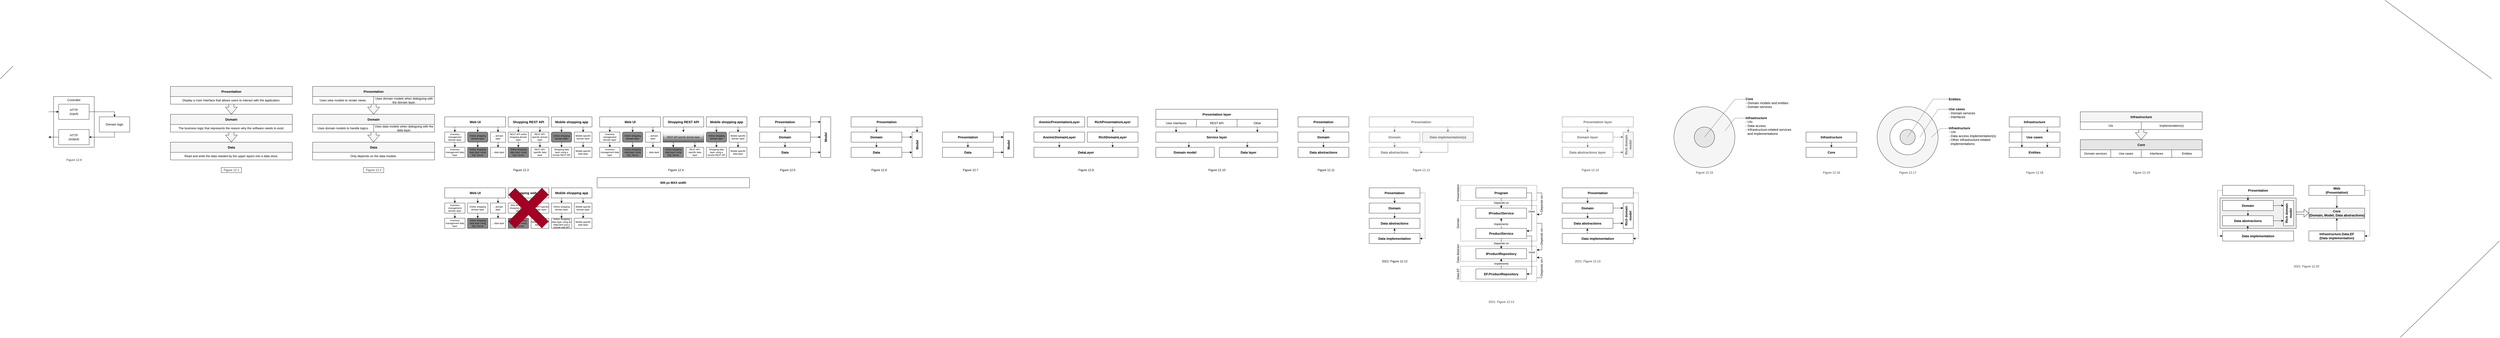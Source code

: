 <mxfile>
    <diagram id="CGTrJVXZi7DGi4SXluGr" name="Page-1">
        <mxGraphModel dx="2920" dy="1142" grid="1" gridSize="10" guides="1" tooltips="1" connect="1" arrows="1" fold="1" page="0" pageScale="1" pageWidth="850" pageHeight="1100" math="0" shadow="0">
            <root>
                <mxCell id="0"/>
                <mxCell id="1" parent="0"/>
                <mxCell id="84YWS40VEw-qoGBuh9QQ-91" value="" style="endArrow=classic;html=1;rounded=0;fontFamily=Helvetica;fontSize=12;strokeColor=#999999;shape=flexArrow;" parent="1" source="84YWS40VEw-qoGBuh9QQ-81" target="84YWS40VEw-qoGBuh9QQ-85" edge="1">
                    <mxGeometry width="50" height="50" relative="1" as="geometry">
                        <mxPoint x="7840" y="1090" as="sourcePoint"/>
                        <mxPoint x="7890" y="1040" as="targetPoint"/>
                    </mxGeometry>
                </mxCell>
                <mxCell id="84YWS40VEw-qoGBuh9QQ-92" value="" style="edgeStyle=orthogonalEdgeStyle;shape=flexArrow;rounded=0;orthogonalLoop=1;jettySize=auto;html=1;fontFamily=Helvetica;fontSize=12;strokeColor=default;fillColor=#F2F2F2;" parent="1" source="84YWS40VEw-qoGBuh9QQ-81" target="84YWS40VEw-qoGBuh9QQ-85" edge="1">
                    <mxGeometry relative="1" as="geometry"/>
                </mxCell>
                <mxCell id="84YWS40VEw-qoGBuh9QQ-90" value="" style="rounded=0;whiteSpace=wrap;html=1;labelBackgroundColor=default;labelBorderColor=none;fontFamily=Helvetica;fontSize=12;strokeColor=default;fillColor=#F0F0F0;fontColor=default;fillStyle=auto;" parent="1" vertex="1">
                    <mxGeometry x="7470" y="760" width="300" height="120" as="geometry"/>
                </mxCell>
                <mxCell id="84YWS40VEw-qoGBuh9QQ-45" value="" style="rounded=0;whiteSpace=wrap;html=1;fillColor=none;dashed=1;strokeColor=#999;" parent="1" vertex="1">
                    <mxGeometry x="4480" y="710" width="300" height="60" as="geometry"/>
                </mxCell>
                <mxCell id="84YWS40VEw-qoGBuh9QQ-46" value="" style="rounded=0;whiteSpace=wrap;html=1;fillColor=none;dashed=1;strokeColor=#999;" parent="1" vertex="1">
                    <mxGeometry x="4480" y="790" width="300" height="140" as="geometry"/>
                </mxCell>
                <mxCell id="84YWS40VEw-qoGBuh9QQ-41" value="" style="rounded=0;whiteSpace=wrap;html=1;fillColor=none;dashed=1;strokeColor=default;" parent="1" vertex="1">
                    <mxGeometry x="4480" y="1030" width="300" height="60" as="geometry"/>
                </mxCell>
                <mxCell id="84YWS40VEw-qoGBuh9QQ-47" value="" style="rounded=0;whiteSpace=wrap;html=1;fillColor=none;dashed=1;strokeColor=#999;" parent="1" vertex="1">
                    <mxGeometry x="4480" y="950" width="300" height="60" as="geometry"/>
                </mxCell>
                <mxCell id="84YWS40VEw-qoGBuh9QQ-42" value="" style="rounded=0;whiteSpace=wrap;html=1;fillColor=none;dashed=1;strokeColor=default;labelBackgroundColor=none;" parent="1" vertex="1">
                    <mxGeometry x="4480" y="950" width="300" height="60" as="geometry"/>
                </mxCell>
                <mxCell id="84YWS40VEw-qoGBuh9QQ-43" value="" style="rounded=0;whiteSpace=wrap;html=1;fillColor=none;dashed=1;strokeColor=default;" parent="1" vertex="1">
                    <mxGeometry x="4480" y="790" width="300" height="140" as="geometry"/>
                </mxCell>
                <mxCell id="84YWS40VEw-qoGBuh9QQ-44" value="" style="rounded=0;whiteSpace=wrap;html=1;fillColor=none;dashed=1;strokeColor=default;" parent="1" vertex="1">
                    <mxGeometry x="4480" y="710" width="300" height="60" as="geometry"/>
                </mxCell>
                <mxCell id="8XzHtQjaxyKCFnRoqzzV-153" value="" style="endArrow=classic;html=1;shadow=0;fontFamily=Helvetica;fontSize=13;fontColor=#666666;strokeColor=default;" parent="1" edge="1">
                    <mxGeometry width="50" height="50" relative="1" as="geometry">
                        <mxPoint x="3410" y="520" as="sourcePoint"/>
                        <mxPoint x="3410" y="560" as="targetPoint"/>
                    </mxGeometry>
                </mxCell>
                <mxCell id="8XzHtQjaxyKCFnRoqzzV-154" value="" style="endArrow=classic;html=1;shadow=0;fontFamily=Helvetica;fontSize=13;fontColor=#666666;strokeColor=default;" parent="1" edge="1">
                    <mxGeometry width="50" height="50" relative="1" as="geometry">
                        <mxPoint x="3640" y="520" as="sourcePoint"/>
                        <mxPoint x="3640" y="560" as="targetPoint"/>
                    </mxGeometry>
                </mxCell>
                <mxCell id="8XzHtQjaxyKCFnRoqzzV-151" value="" style="endArrow=classic;html=1;shadow=0;fontFamily=Helvetica;fontSize=13;fontColor=#666666;strokeColor=default;" parent="1" edge="1">
                    <mxGeometry width="50" height="50" relative="1" as="geometry">
                        <mxPoint x="3519.71" y="430" as="sourcePoint"/>
                        <mxPoint x="3519.71" y="500" as="targetPoint"/>
                    </mxGeometry>
                </mxCell>
                <mxCell id="8XzHtQjaxyKCFnRoqzzV-152" value="" style="endArrow=classic;html=1;shadow=0;fontFamily=Helvetica;fontSize=13;fontColor=#666666;strokeColor=default;" parent="1" edge="1">
                    <mxGeometry width="50" height="50" relative="1" as="geometry">
                        <mxPoint x="3679.71" y="430" as="sourcePoint"/>
                        <mxPoint x="3679.71" y="500" as="targetPoint"/>
                    </mxGeometry>
                </mxCell>
                <mxCell id="8XzHtQjaxyKCFnRoqzzV-149" value="" style="endArrow=classic;html=1;shadow=0;fontFamily=Helvetica;fontSize=13;fontColor=#666666;strokeColor=default;" parent="1" edge="1">
                    <mxGeometry width="50" height="50" relative="1" as="geometry">
                        <mxPoint x="3359.71" y="430" as="sourcePoint"/>
                        <mxPoint x="3359.71" y="500" as="targetPoint"/>
                    </mxGeometry>
                </mxCell>
                <mxCell id="8XzHtQjaxyKCFnRoqzzV-24" value="Data" style="rounded=0;whiteSpace=wrap;html=1;labelBackgroundColor=none;sketch=0;fillColor=#f5f5f5;fontSize=13;strokeColor=default;fontStyle=1;fontColor=default;" parent="1" vertex="1">
                    <mxGeometry x="-600" y="540" width="480" height="40" as="geometry"/>
                </mxCell>
                <mxCell id="8XzHtQjaxyKCFnRoqzzV-31" value="" style="shape=flexArrow;endArrow=classic;html=1;fontSize=12;fontColor=#000000;endWidth=25.094;sketch=0;rounded=0;fillColor=#f5f5f5;strokeColor=default;width=20.323;endSize=8.818;" parent="1" source="8XzHtQjaxyKCFnRoqzzV-23" target="8XzHtQjaxyKCFnRoqzzV-24" edge="1">
                    <mxGeometry width="50" height="50" relative="1" as="geometry">
                        <mxPoint x="-280" y="465" as="sourcePoint"/>
                        <mxPoint x="-280" y="535" as="targetPoint"/>
                    </mxGeometry>
                </mxCell>
                <mxCell id="lSErx22Q50DR8w6ZcHBT-1" value="Controller" style="rounded=0;whiteSpace=wrap;html=1;horizontal=1;align=center;verticalAlign=top;" parent="1" vertex="1">
                    <mxGeometry x="-1060" y="360" width="160" height="200" as="geometry"/>
                </mxCell>
                <mxCell id="lSErx22Q50DR8w6ZcHBT-5" style="edgeStyle=orthogonalEdgeStyle;rounded=0;orthogonalLoop=1;jettySize=auto;html=1;entryX=0.5;entryY=0;entryDx=0;entryDy=0;" parent="1" source="lSErx22Q50DR8w6ZcHBT-2" target="lSErx22Q50DR8w6ZcHBT-4" edge="1">
                    <mxGeometry relative="1" as="geometry"/>
                </mxCell>
                <mxCell id="lSErx22Q50DR8w6ZcHBT-9" style="edgeStyle=none;rounded=0;orthogonalLoop=1;jettySize=auto;html=1;startArrow=classic;startFill=1;endArrow=none;endFill=0;" parent="1" source="lSErx22Q50DR8w6ZcHBT-2" edge="1">
                    <mxGeometry relative="1" as="geometry">
                        <mxPoint x="-1080" y="420" as="targetPoint"/>
                    </mxGeometry>
                </mxCell>
                <mxCell id="lSErx22Q50DR8w6ZcHBT-2" value="HTTP&lt;br&gt;(input)" style="rounded=0;whiteSpace=wrap;html=1;" parent="1" vertex="1">
                    <mxGeometry x="-1040" y="390" width="120" height="60" as="geometry"/>
                </mxCell>
                <mxCell id="lSErx22Q50DR8w6ZcHBT-10" style="edgeStyle=none;rounded=0;orthogonalLoop=1;jettySize=auto;html=1;startArrow=none;startFill=0;endArrow=classic;endFill=1;" parent="1" source="lSErx22Q50DR8w6ZcHBT-3" edge="1">
                    <mxGeometry relative="1" as="geometry">
                        <mxPoint x="-1080" y="520" as="targetPoint"/>
                    </mxGeometry>
                </mxCell>
                <mxCell id="lSErx22Q50DR8w6ZcHBT-3" value="HTTP&lt;br&gt;(output)" style="rounded=0;whiteSpace=wrap;html=1;" parent="1" vertex="1">
                    <mxGeometry x="-1040" y="490" width="120" height="60" as="geometry"/>
                </mxCell>
                <mxCell id="lSErx22Q50DR8w6ZcHBT-6" style="edgeStyle=orthogonalEdgeStyle;rounded=0;orthogonalLoop=1;jettySize=auto;html=1;exitX=0.5;exitY=1;exitDx=0;exitDy=0;entryX=1;entryY=0.5;entryDx=0;entryDy=0;" parent="1" source="lSErx22Q50DR8w6ZcHBT-4" target="lSErx22Q50DR8w6ZcHBT-3" edge="1">
                    <mxGeometry relative="1" as="geometry"/>
                </mxCell>
                <mxCell id="lSErx22Q50DR8w6ZcHBT-4" value="Domain logic" style="rounded=0;whiteSpace=wrap;html=1;" parent="1" vertex="1">
                    <mxGeometry x="-880" y="440" width="120" height="60" as="geometry"/>
                </mxCell>
                <mxCell id="8XzHtQjaxyKCFnRoqzzV-1" value="600 px MAX width" style="rounded=0;whiteSpace=wrap;html=1;sketch=0;fontSize=12;align=center;fontStyle=1" parent="1" vertex="1">
                    <mxGeometry x="1080" y="680" width="600" height="40" as="geometry"/>
                </mxCell>
                <mxCell id="8XzHtQjaxyKCFnRoqzzV-23" value="Domain" style="rounded=0;whiteSpace=wrap;html=1;labelBackgroundColor=none;sketch=0;fillColor=#f5f5f5;fontSize=13;strokeColor=default;fontStyle=1;fontColor=default;" parent="1" vertex="1">
                    <mxGeometry x="-600" y="430" width="480" height="40" as="geometry"/>
                </mxCell>
                <mxCell id="8XzHtQjaxyKCFnRoqzzV-25" value="" style="shape=flexArrow;endArrow=classic;html=1;fontSize=12;fontColor=#000000;endWidth=25.094;sketch=0;rounded=0;fillColor=#f5f5f5;strokeColor=default;width=20.323;endSize=8.818;" parent="1" source="8XzHtQjaxyKCFnRoqzzV-27" target="8XzHtQjaxyKCFnRoqzzV-23" edge="1">
                    <mxGeometry width="50" height="50" relative="1" as="geometry">
                        <mxPoint x="-430" y="250" as="sourcePoint"/>
                        <mxPoint x="-380" y="200" as="targetPoint"/>
                    </mxGeometry>
                </mxCell>
                <mxCell id="8XzHtQjaxyKCFnRoqzzV-27" value="Presentation" style="rounded=0;whiteSpace=wrap;html=1;labelBackgroundColor=none;sketch=0;fillColor=#f5f5f5;fontSize=13;strokeColor=default;fillStyle=hachure;fontStyle=1;fontColor=default;" parent="1" vertex="1">
                    <mxGeometry x="-600" y="320" width="480" height="40" as="geometry"/>
                </mxCell>
                <mxCell id="8XzHtQjaxyKCFnRoqzzV-28" value="Display a User Interface that allows users to interact with the application." style="rounded=0;whiteSpace=wrap;html=1;labelBackgroundColor=none;sketch=0;fillColor=default;fontSize=12;strokeColor=default;fontColor=default;" parent="1" vertex="1">
                    <mxGeometry x="-600" y="360" width="480" height="30" as="geometry"/>
                </mxCell>
                <mxCell id="8XzHtQjaxyKCFnRoqzzV-29" value="The business logic that represents the reason why the software needs to exist." style="rounded=0;whiteSpace=wrap;html=1;labelBackgroundColor=none;sketch=0;fillColor=default;fontSize=12;strokeColor=default;fontColor=default;" parent="1" vertex="1">
                    <mxGeometry x="-600" y="470" width="480" height="30" as="geometry"/>
                </mxCell>
                <mxCell id="8XzHtQjaxyKCFnRoqzzV-30" value="Read and write the data needed by the upper layers into a data store." style="rounded=0;whiteSpace=wrap;html=1;labelBackgroundColor=none;sketch=0;fillColor=default;fontSize=12;strokeColor=default;fontColor=default;" parent="1" vertex="1">
                    <mxGeometry x="-600" y="580" width="480" height="30" as="geometry"/>
                </mxCell>
                <mxCell id="8XzHtQjaxyKCFnRoqzzV-33" value="Figure 12.1" style="text;html=1;align=center;verticalAlign=middle;resizable=0;points=[];autosize=1;fontSize=12;fontColor=#333333;strokeColor=default;" parent="1" vertex="1">
                    <mxGeometry x="-400" y="640" width="80" height="20" as="geometry"/>
                </mxCell>
                <mxCell id="8XzHtQjaxyKCFnRoqzzV-34" value="Data" style="rounded=0;whiteSpace=wrap;html=1;labelBackgroundColor=none;sketch=0;fillColor=#f5f5f5;fontSize=13;strokeColor=default;fontStyle=1;fontColor=default;" parent="1" vertex="1">
                    <mxGeometry x="-40" y="540" width="480" height="40" as="geometry"/>
                </mxCell>
                <mxCell id="8XzHtQjaxyKCFnRoqzzV-35" value="" style="shape=flexArrow;endArrow=classic;html=1;fontSize=12;fontColor=#000000;endWidth=25.094;sketch=0;rounded=0;fillColor=#f5f5f5;strokeColor=default;width=20.323;endSize=8.818;" parent="1" source="8XzHtQjaxyKCFnRoqzzV-36" target="8XzHtQjaxyKCFnRoqzzV-34" edge="1">
                    <mxGeometry width="50" height="50" relative="1" as="geometry">
                        <mxPoint x="280" y="465" as="sourcePoint"/>
                        <mxPoint x="280" y="535" as="targetPoint"/>
                    </mxGeometry>
                </mxCell>
                <mxCell id="8XzHtQjaxyKCFnRoqzzV-36" value="Domain" style="rounded=0;whiteSpace=wrap;html=1;labelBackgroundColor=none;sketch=0;fillColor=#f5f5f5;fontSize=13;strokeColor=default;fontStyle=1;fontColor=default;" parent="1" vertex="1">
                    <mxGeometry x="-40" y="430" width="480" height="40" as="geometry"/>
                </mxCell>
                <mxCell id="8XzHtQjaxyKCFnRoqzzV-37" value="" style="shape=flexArrow;endArrow=classic;html=1;fontSize=12;fontColor=#000000;endWidth=25.094;sketch=0;rounded=0;fillColor=#f5f5f5;strokeColor=default;width=20.323;endSize=8.818;" parent="1" source="8XzHtQjaxyKCFnRoqzzV-38" target="8XzHtQjaxyKCFnRoqzzV-36" edge="1">
                    <mxGeometry width="50" height="50" relative="1" as="geometry">
                        <mxPoint x="130" y="250" as="sourcePoint"/>
                        <mxPoint x="180" y="200" as="targetPoint"/>
                    </mxGeometry>
                </mxCell>
                <mxCell id="8XzHtQjaxyKCFnRoqzzV-38" value="Presentation" style="rounded=0;whiteSpace=wrap;html=1;labelBackgroundColor=none;sketch=0;fillColor=#f5f5f5;fontSize=13;strokeColor=default;fillStyle=hachure;fontStyle=1;fontColor=default;" parent="1" vertex="1">
                    <mxGeometry x="-40" y="320" width="480" height="40" as="geometry"/>
                </mxCell>
                <mxCell id="8XzHtQjaxyKCFnRoqzzV-39" value="Uses view models to render views." style="rounded=0;whiteSpace=wrap;html=1;labelBackgroundColor=none;sketch=0;fillColor=default;fontSize=12;strokeColor=default;fontColor=default;" parent="1" vertex="1">
                    <mxGeometry x="-40" y="360" width="240" height="30" as="geometry"/>
                </mxCell>
                <mxCell id="8XzHtQjaxyKCFnRoqzzV-40" value="Uses domain models to handle logics." style="rounded=0;whiteSpace=wrap;html=1;labelBackgroundColor=none;sketch=0;fillColor=default;fontSize=12;strokeColor=default;fontColor=default;" parent="1" vertex="1">
                    <mxGeometry x="-40" y="470" width="240" height="30" as="geometry"/>
                </mxCell>
                <mxCell id="8XzHtQjaxyKCFnRoqzzV-41" value="Only depends on the data models." style="rounded=0;whiteSpace=wrap;html=1;labelBackgroundColor=none;sketch=0;fillColor=default;fontSize=12;strokeColor=default;fontColor=default;" parent="1" vertex="1">
                    <mxGeometry x="-40" y="580" width="480" height="30" as="geometry"/>
                </mxCell>
                <mxCell id="8XzHtQjaxyKCFnRoqzzV-42" value="Figure 12.2" style="text;html=1;align=center;verticalAlign=middle;resizable=0;points=[];autosize=1;fontSize=12;fontColor=#333333;strokeColor=default;" parent="1" vertex="1">
                    <mxGeometry x="160" y="640" width="80" height="20" as="geometry"/>
                </mxCell>
                <mxCell id="8XzHtQjaxyKCFnRoqzzV-43" value="Uses domain models when dialoguing with the domain layer." style="rounded=0;whiteSpace=wrap;html=1;labelBackgroundColor=none;sketch=0;fillColor=default;fontSize=12;strokeColor=default;fontColor=default;" parent="1" vertex="1">
                    <mxGeometry x="200" y="360" width="240" height="30" as="geometry"/>
                </mxCell>
                <mxCell id="8XzHtQjaxyKCFnRoqzzV-44" value="Uses data models when dialoguing with the data layer." style="rounded=0;whiteSpace=wrap;html=1;labelBackgroundColor=none;sketch=0;fillColor=default;fontSize=12;strokeColor=default;fontColor=default;spacing=2;" parent="1" vertex="1">
                    <mxGeometry x="200" y="470" width="240" height="30" as="geometry"/>
                </mxCell>
                <mxCell id="8XzHtQjaxyKCFnRoqzzV-46" value="Figure 12.9" style="text;html=1;align=center;verticalAlign=middle;resizable=0;points=[];autosize=1;fontSize=12;fontColor=#333333;" parent="1" vertex="1">
                    <mxGeometry x="-1020" y="600" width="80" height="20" as="geometry"/>
                </mxCell>
                <mxCell id="8XzHtQjaxyKCFnRoqzzV-89" value="Model" style="rounded=0;whiteSpace=wrap;html=1;labelBackgroundColor=none;sketch=0;fillColor=default;fontSize=13;strokeColor=default;fontStyle=1;horizontal=1;verticalAlign=middle;fontFamily=Helvetica;shadow=0;glass=0;rotation=-90;fontColor=default;" parent="1" vertex="1">
                    <mxGeometry x="1900" y="500" width="160" height="40" as="geometry"/>
                </mxCell>
                <mxCell id="8XzHtQjaxyKCFnRoqzzV-90" value="" style="endArrow=classic;html=1;shadow=0;fontFamily=Helvetica;fontSize=13;fontColor=#666666;entryX=0.5;entryY=0;entryDx=0;entryDy=0;strokeColor=default;" parent="1" source="8XzHtQjaxyKCFnRoqzzV-94" target="8XzHtQjaxyKCFnRoqzzV-89" edge="1">
                    <mxGeometry width="50" height="50" relative="1" as="geometry">
                        <mxPoint x="1940" y="730" as="sourcePoint"/>
                        <mxPoint x="1990" y="680" as="targetPoint"/>
                    </mxGeometry>
                </mxCell>
                <mxCell id="8XzHtQjaxyKCFnRoqzzV-91" value="" style="endArrow=classic;html=1;shadow=0;fontFamily=Helvetica;fontSize=13;fontColor=#666666;entryX=0.5;entryY=0;entryDx=0;entryDy=0;strokeColor=default;" parent="1" source="8XzHtQjaxyKCFnRoqzzV-93" edge="1">
                    <mxGeometry width="50" height="50" relative="1" as="geometry">
                        <mxPoint x="1720" y="580" as="sourcePoint"/>
                        <mxPoint x="1960" y="580" as="targetPoint"/>
                    </mxGeometry>
                </mxCell>
                <mxCell id="8XzHtQjaxyKCFnRoqzzV-92" value="" style="endArrow=classic;html=1;shadow=0;fontFamily=Helvetica;fontSize=13;fontColor=#666666;entryX=0.5;entryY=0;entryDx=0;entryDy=0;strokeColor=default;" parent="1" source="8XzHtQjaxyKCFnRoqzzV-95" edge="1">
                    <mxGeometry width="50" height="50" relative="1" as="geometry">
                        <mxPoint x="1720" y="460" as="sourcePoint"/>
                        <mxPoint x="1960" y="460" as="targetPoint"/>
                    </mxGeometry>
                </mxCell>
                <mxCell id="8XzHtQjaxyKCFnRoqzzV-93" value="Data" style="rounded=0;whiteSpace=wrap;html=1;labelBackgroundColor=none;sketch=0;fontSize=13;strokeColor=default;fontStyle=1;shadow=0;glass=0;fontColor=default;fillColor=default;" parent="1" vertex="1">
                    <mxGeometry x="1720" y="560" width="200" height="40" as="geometry"/>
                </mxCell>
                <mxCell id="8XzHtQjaxyKCFnRoqzzV-94" value="Domain" style="rounded=0;whiteSpace=wrap;html=1;labelBackgroundColor=none;sketch=0;fontSize=13;strokeColor=default;fontStyle=1;shadow=0;glass=0;fontColor=default;fillColor=default;" parent="1" vertex="1">
                    <mxGeometry x="1720" y="500" width="200" height="40" as="geometry"/>
                </mxCell>
                <mxCell id="8XzHtQjaxyKCFnRoqzzV-95" value="Presentation" style="rounded=0;whiteSpace=wrap;html=1;labelBackgroundColor=none;sketch=0;fontSize=13;strokeColor=default;fillStyle=hachure;fontStyle=1;shadow=0;glass=0;fontColor=default;fillColor=default;" parent="1" vertex="1">
                    <mxGeometry x="1720" y="440" width="200" height="40" as="geometry"/>
                </mxCell>
                <mxCell id="8XzHtQjaxyKCFnRoqzzV-96" value="" style="endArrow=classic;html=1;shadow=0;fontFamily=Helvetica;fontSize=13;fontColor=#666666;strokeColor=default;" parent="1" source="8XzHtQjaxyKCFnRoqzzV-95" target="8XzHtQjaxyKCFnRoqzzV-94" edge="1">
                    <mxGeometry width="50" height="50" relative="1" as="geometry">
                        <mxPoint x="1730" y="470" as="sourcePoint"/>
                        <mxPoint x="1970" y="470" as="targetPoint"/>
                    </mxGeometry>
                </mxCell>
                <mxCell id="8XzHtQjaxyKCFnRoqzzV-97" value="" style="endArrow=classic;html=1;shadow=0;fontFamily=Helvetica;fontSize=13;fontColor=#666666;strokeColor=default;" parent="1" source="8XzHtQjaxyKCFnRoqzzV-94" target="8XzHtQjaxyKCFnRoqzzV-93" edge="1">
                    <mxGeometry width="50" height="50" relative="1" as="geometry">
                        <mxPoint x="1730" y="569.86" as="sourcePoint"/>
                        <mxPoint x="1970" y="569.86" as="targetPoint"/>
                    </mxGeometry>
                </mxCell>
                <mxCell id="8XzHtQjaxyKCFnRoqzzV-98" value="Figure 12.5" style="text;html=1;align=center;verticalAlign=middle;resizable=0;points=[];autosize=1;fontSize=12;fontColor=default;" parent="1" vertex="1">
                    <mxGeometry x="1790" y="640" width="80" height="20" as="geometry"/>
                </mxCell>
                <mxCell id="8XzHtQjaxyKCFnRoqzzV-99" value="Model" style="rounded=0;whiteSpace=wrap;html=1;labelBackgroundColor=none;sketch=0;fillColor=default;fontSize=13;strokeColor=default;fontStyle=1;horizontal=1;verticalAlign=middle;fontFamily=Helvetica;shadow=0;glass=0;rotation=-90;fontColor=default;" parent="1" vertex="1">
                    <mxGeometry x="2290" y="530" width="100" height="40" as="geometry"/>
                </mxCell>
                <mxCell id="8XzHtQjaxyKCFnRoqzzV-101" value="" style="endArrow=classic;html=1;shadow=0;fontFamily=Helvetica;fontSize=13;fontColor=#666666;entryX=0.5;entryY=0;entryDx=0;entryDy=0;strokeColor=default;" parent="1" source="8XzHtQjaxyKCFnRoqzzV-103" edge="1">
                    <mxGeometry width="50" height="50" relative="1" as="geometry">
                        <mxPoint x="2080" y="580" as="sourcePoint"/>
                        <mxPoint x="2320" y="580" as="targetPoint"/>
                    </mxGeometry>
                </mxCell>
                <mxCell id="8XzHtQjaxyKCFnRoqzzV-103" value="Data" style="rounded=0;whiteSpace=wrap;html=1;labelBackgroundColor=none;sketch=0;fontSize=13;strokeColor=default;fontStyle=1;shadow=0;glass=0;fontColor=default;fillColor=default;" parent="1" vertex="1">
                    <mxGeometry x="2080" y="560" width="200" height="40" as="geometry"/>
                </mxCell>
                <mxCell id="8XzHtQjaxyKCFnRoqzzV-104" value="Domain" style="rounded=0;whiteSpace=wrap;html=1;labelBackgroundColor=none;sketch=0;fontSize=13;strokeColor=default;fontStyle=1;shadow=0;glass=0;fontColor=default;fillColor=default;" parent="1" vertex="1">
                    <mxGeometry x="2080" y="500" width="200" height="40" as="geometry"/>
                </mxCell>
                <mxCell id="8XzHtQjaxyKCFnRoqzzV-105" value="Presentation" style="rounded=0;whiteSpace=wrap;html=1;labelBackgroundColor=none;sketch=0;fontSize=13;strokeColor=default;fillStyle=hachure;fontStyle=1;shadow=0;glass=0;fontColor=default;fillColor=default;" parent="1" vertex="1">
                    <mxGeometry x="2080" y="440" width="280" height="40" as="geometry"/>
                </mxCell>
                <mxCell id="8XzHtQjaxyKCFnRoqzzV-107" value="" style="endArrow=classic;html=1;shadow=0;fontFamily=Helvetica;fontSize=13;fontColor=#666666;strokeColor=default;" parent="1" source="8XzHtQjaxyKCFnRoqzzV-104" target="8XzHtQjaxyKCFnRoqzzV-103" edge="1">
                    <mxGeometry width="50" height="50" relative="1" as="geometry">
                        <mxPoint x="2090" y="569.86" as="sourcePoint"/>
                        <mxPoint x="2330" y="569.86" as="targetPoint"/>
                    </mxGeometry>
                </mxCell>
                <mxCell id="8XzHtQjaxyKCFnRoqzzV-108" value="Figure 12.6" style="text;html=1;align=center;verticalAlign=middle;resizable=0;points=[];autosize=1;fontSize=12;fontColor=default;" parent="1" vertex="1">
                    <mxGeometry x="2150" y="640" width="80" height="20" as="geometry"/>
                </mxCell>
                <mxCell id="8XzHtQjaxyKCFnRoqzzV-109" value="" style="endArrow=classic;html=1;shadow=0;fontFamily=Helvetica;fontSize=13;fontColor=#666666;entryX=0.5;entryY=0;entryDx=0;entryDy=0;strokeColor=default;" parent="1" edge="1">
                    <mxGeometry width="50" height="50" relative="1" as="geometry">
                        <mxPoint x="2280" y="519.9" as="sourcePoint"/>
                        <mxPoint x="2320" y="519.9" as="targetPoint"/>
                    </mxGeometry>
                </mxCell>
                <mxCell id="8XzHtQjaxyKCFnRoqzzV-110" value="" style="endArrow=classic;html=1;shadow=0;fontFamily=Helvetica;fontSize=13;fontColor=#666666;strokeColor=default;" parent="1" edge="1">
                    <mxGeometry width="50" height="50" relative="1" as="geometry">
                        <mxPoint x="2179.8" y="480" as="sourcePoint"/>
                        <mxPoint x="2179.8" y="500" as="targetPoint"/>
                    </mxGeometry>
                </mxCell>
                <mxCell id="8XzHtQjaxyKCFnRoqzzV-111" value="Model" style="rounded=0;whiteSpace=wrap;html=1;labelBackgroundColor=none;sketch=0;fillColor=default;fontSize=13;strokeColor=default;fontStyle=1;horizontal=1;verticalAlign=middle;fontFamily=Helvetica;shadow=0;glass=0;rotation=-90;fontColor=default;" parent="1" vertex="1">
                    <mxGeometry x="2650" y="530" width="100" height="40" as="geometry"/>
                </mxCell>
                <mxCell id="8XzHtQjaxyKCFnRoqzzV-112" value="" style="endArrow=classic;html=1;shadow=0;fontFamily=Helvetica;fontSize=13;fontColor=#666666;entryX=0.5;entryY=0;entryDx=0;entryDy=0;strokeColor=default;" parent="1" source="8XzHtQjaxyKCFnRoqzzV-113" edge="1">
                    <mxGeometry width="50" height="50" relative="1" as="geometry">
                        <mxPoint x="2440" y="580" as="sourcePoint"/>
                        <mxPoint x="2680" y="580" as="targetPoint"/>
                    </mxGeometry>
                </mxCell>
                <mxCell id="8XzHtQjaxyKCFnRoqzzV-113" value="Data" style="rounded=0;whiteSpace=wrap;html=1;labelBackgroundColor=none;sketch=0;fontSize=13;strokeColor=default;fontStyle=1;shadow=0;glass=0;fontColor=default;fillColor=default;" parent="1" vertex="1">
                    <mxGeometry x="2440" y="560" width="200" height="40" as="geometry"/>
                </mxCell>
                <mxCell id="8XzHtQjaxyKCFnRoqzzV-115" value="Presentation" style="rounded=0;whiteSpace=wrap;html=1;labelBackgroundColor=none;sketch=0;fontSize=13;strokeColor=default;fillStyle=hachure;fontStyle=1;shadow=0;glass=0;fontColor=default;fillColor=default;" parent="1" vertex="1">
                    <mxGeometry x="2440" y="500" width="200" height="40" as="geometry"/>
                </mxCell>
                <mxCell id="8XzHtQjaxyKCFnRoqzzV-116" value="" style="endArrow=classic;html=1;shadow=0;fontFamily=Helvetica;fontSize=13;fontColor=#666666;strokeColor=default;" parent="1" target="8XzHtQjaxyKCFnRoqzzV-113" edge="1">
                    <mxGeometry width="50" height="50" relative="1" as="geometry">
                        <mxPoint x="2540" y="540" as="sourcePoint"/>
                        <mxPoint x="2690" y="569.86" as="targetPoint"/>
                    </mxGeometry>
                </mxCell>
                <mxCell id="8XzHtQjaxyKCFnRoqzzV-117" value="Figure 12.7" style="text;html=1;align=center;verticalAlign=middle;resizable=0;points=[];autosize=1;fontSize=12;fontColor=default;" parent="1" vertex="1">
                    <mxGeometry x="2510" y="640" width="80" height="20" as="geometry"/>
                </mxCell>
                <mxCell id="8XzHtQjaxyKCFnRoqzzV-118" value="" style="endArrow=classic;html=1;shadow=0;fontFamily=Helvetica;fontSize=13;fontColor=#666666;entryX=0.5;entryY=0;entryDx=0;entryDy=0;strokeColor=default;" parent="1" edge="1">
                    <mxGeometry width="50" height="50" relative="1" as="geometry">
                        <mxPoint x="2640" y="519.9" as="sourcePoint"/>
                        <mxPoint x="2680" y="519.9" as="targetPoint"/>
                    </mxGeometry>
                </mxCell>
                <mxCell id="8XzHtQjaxyKCFnRoqzzV-122" value="DataLayer" style="rounded=0;whiteSpace=wrap;html=1;labelBackgroundColor=none;sketch=0;fontSize=13;strokeColor=default;fontStyle=1;shadow=0;glass=0;fontColor=default;fillColor=default;" parent="1" vertex="1">
                    <mxGeometry x="2800" y="560" width="410" height="40" as="geometry"/>
                </mxCell>
                <mxCell id="8XzHtQjaxyKCFnRoqzzV-123" value="AnemicDomainLayer" style="rounded=0;whiteSpace=wrap;html=1;labelBackgroundColor=none;sketch=0;fontSize=13;strokeColor=default;fillStyle=hachure;fontStyle=1;shadow=0;glass=0;fontColor=default;fillColor=default;" parent="1" vertex="1">
                    <mxGeometry x="2800" y="500" width="200" height="40" as="geometry"/>
                </mxCell>
                <mxCell id="8XzHtQjaxyKCFnRoqzzV-126" value="AnemicPresentationLayer" style="rounded=0;whiteSpace=wrap;html=1;labelBackgroundColor=none;sketch=0;fontSize=13;strokeColor=default;fillStyle=hachure;fontStyle=1;shadow=0;glass=0;fontColor=default;fillColor=default;" parent="1" vertex="1">
                    <mxGeometry x="2800" y="440" width="200" height="40" as="geometry"/>
                </mxCell>
                <mxCell id="8XzHtQjaxyKCFnRoqzzV-127" value="" style="endArrow=classic;html=1;shadow=0;fontFamily=Helvetica;fontSize=13;fontColor=#666666;strokeColor=default;" parent="1" edge="1">
                    <mxGeometry width="50" height="50" relative="1" as="geometry">
                        <mxPoint x="2900" y="480" as="sourcePoint"/>
                        <mxPoint x="2900" y="500" as="targetPoint"/>
                    </mxGeometry>
                </mxCell>
                <mxCell id="8XzHtQjaxyKCFnRoqzzV-128" value="RichDomainLayer" style="rounded=0;whiteSpace=wrap;html=1;labelBackgroundColor=none;sketch=0;fontSize=13;strokeColor=default;fillStyle=hachure;fontStyle=1;shadow=0;glass=0;fontColor=default;fillColor=default;" parent="1" vertex="1">
                    <mxGeometry x="3010" y="500" width="200" height="40" as="geometry"/>
                </mxCell>
                <mxCell id="8XzHtQjaxyKCFnRoqzzV-129" value="" style="endArrow=classic;html=1;shadow=0;fontFamily=Helvetica;fontSize=13;fontColor=#666666;strokeColor=default;" parent="1" edge="1">
                    <mxGeometry width="50" height="50" relative="1" as="geometry">
                        <mxPoint x="3110" y="540" as="sourcePoint"/>
                        <mxPoint x="3110" y="560" as="targetPoint"/>
                    </mxGeometry>
                </mxCell>
                <mxCell id="8XzHtQjaxyKCFnRoqzzV-130" value="RichPresentationLayer" style="rounded=0;whiteSpace=wrap;html=1;labelBackgroundColor=none;sketch=0;fontSize=13;strokeColor=default;fillStyle=hachure;fontStyle=1;shadow=0;glass=0;fontColor=default;fillColor=default;" parent="1" vertex="1">
                    <mxGeometry x="3010" y="440" width="200" height="40" as="geometry"/>
                </mxCell>
                <mxCell id="8XzHtQjaxyKCFnRoqzzV-131" value="" style="endArrow=classic;html=1;shadow=0;fontFamily=Helvetica;fontSize=13;fontColor=#666666;strokeColor=default;" parent="1" edge="1">
                    <mxGeometry width="50" height="50" relative="1" as="geometry">
                        <mxPoint x="3110" y="480" as="sourcePoint"/>
                        <mxPoint x="3110" y="500" as="targetPoint"/>
                    </mxGeometry>
                </mxCell>
                <mxCell id="8XzHtQjaxyKCFnRoqzzV-132" value="" style="endArrow=classic;html=1;shadow=0;fontFamily=Helvetica;fontSize=13;fontColor=#666666;strokeColor=default;" parent="1" edge="1">
                    <mxGeometry width="50" height="50" relative="1" as="geometry">
                        <mxPoint x="2899.83" y="540" as="sourcePoint"/>
                        <mxPoint x="2899.83" y="560" as="targetPoint"/>
                    </mxGeometry>
                </mxCell>
                <mxCell id="8XzHtQjaxyKCFnRoqzzV-133" value="Figure 12.8" style="text;html=1;align=center;verticalAlign=middle;resizable=0;points=[];autosize=1;fontSize=12;fontColor=default;" parent="1" vertex="1">
                    <mxGeometry x="2965" y="640" width="80" height="20" as="geometry"/>
                </mxCell>
                <mxCell id="8XzHtQjaxyKCFnRoqzzV-136" value="Service layer" style="rounded=0;whiteSpace=wrap;html=1;labelBackgroundColor=none;sketch=0;fontSize=13;fontStyle=1;shadow=0;fontColor=default;strokeColor=default;glass=0;fillStyle=hachure;fillColor=default;" parent="1" vertex="1">
                    <mxGeometry x="3280" y="500" width="480" height="40" as="geometry"/>
                </mxCell>
                <mxCell id="8XzHtQjaxyKCFnRoqzzV-138" value="Presentation layer" style="rounded=0;whiteSpace=wrap;html=1;labelBackgroundColor=none;sketch=0;fillColor=default;fontSize=13;strokeColor=default;fillStyle=hachure;fontStyle=1;shadow=0;glass=0;fontColor=default;" parent="1" vertex="1">
                    <mxGeometry x="3280" y="410" width="480" height="40" as="geometry"/>
                </mxCell>
                <mxCell id="8XzHtQjaxyKCFnRoqzzV-139" value="User interfaces" style="rounded=0;whiteSpace=wrap;html=1;labelBackgroundColor=none;sketch=0;fillColor=default;fontSize=12;strokeColor=default;fontColor=default;" parent="1" vertex="1">
                    <mxGeometry x="3280" y="450" width="160" height="30" as="geometry"/>
                </mxCell>
                <mxCell id="8XzHtQjaxyKCFnRoqzzV-140" value="Domain model" style="rounded=0;whiteSpace=wrap;html=1;labelBackgroundColor=none;sketch=0;fillColor=default;fontSize=13;strokeColor=default;fontColor=default;shadow=0;fontStyle=1;glass=0;fillStyle=hachure;" parent="1" vertex="1">
                    <mxGeometry x="3280" y="560" width="230" height="40" as="geometry"/>
                </mxCell>
                <mxCell id="8XzHtQjaxyKCFnRoqzzV-142" value="Figure 12.10" style="text;html=1;align=center;verticalAlign=middle;resizable=0;points=[];autosize=1;fontSize=12;fontColor=default;" parent="1" vertex="1">
                    <mxGeometry x="3480" y="640" width="80" height="20" as="geometry"/>
                </mxCell>
                <mxCell id="8XzHtQjaxyKCFnRoqzzV-144" value="Data layer" style="rounded=0;whiteSpace=wrap;html=1;labelBackgroundColor=none;sketch=0;fillColor=default;fontSize=13;strokeColor=default;fontColor=default;shadow=0;fontStyle=1;glass=0;fillStyle=hachure;" parent="1" vertex="1">
                    <mxGeometry x="3530" y="560" width="230" height="40" as="geometry"/>
                </mxCell>
                <mxCell id="8XzHtQjaxyKCFnRoqzzV-146" value="REST API" style="rounded=0;whiteSpace=wrap;html=1;labelBackgroundColor=none;sketch=0;fillColor=default;fontSize=12;strokeColor=default;fontColor=default;" parent="1" vertex="1">
                    <mxGeometry x="3440" y="450" width="160" height="30" as="geometry"/>
                </mxCell>
                <mxCell id="8XzHtQjaxyKCFnRoqzzV-147" value="Other" style="rounded=0;whiteSpace=wrap;html=1;labelBackgroundColor=none;sketch=0;fillColor=default;fontSize=12;strokeColor=default;fontColor=default;" parent="1" vertex="1">
                    <mxGeometry x="3600" y="450" width="160" height="30" as="geometry"/>
                </mxCell>
                <mxCell id="8XzHtQjaxyKCFnRoqzzV-155" value="Data abstractions" style="rounded=0;whiteSpace=wrap;html=1;labelBackgroundColor=none;sketch=0;fontSize=13;strokeColor=default;fontStyle=1;shadow=0;glass=0;fontColor=default;fillColor=default;" parent="1" vertex="1">
                    <mxGeometry x="3840" y="560" width="200" height="40" as="geometry"/>
                </mxCell>
                <mxCell id="8XzHtQjaxyKCFnRoqzzV-156" value="Domain" style="rounded=0;whiteSpace=wrap;html=1;labelBackgroundColor=none;sketch=0;fontSize=13;strokeColor=default;fontStyle=1;shadow=0;glass=0;fontColor=default;fillColor=default;" parent="1" vertex="1">
                    <mxGeometry x="3840" y="500" width="200" height="40" as="geometry"/>
                </mxCell>
                <mxCell id="8XzHtQjaxyKCFnRoqzzV-157" value="Presentation" style="rounded=0;whiteSpace=wrap;html=1;labelBackgroundColor=none;sketch=0;fontSize=13;strokeColor=default;fillStyle=hachure;fontStyle=1;shadow=0;glass=0;fontColor=default;fillColor=default;" parent="1" vertex="1">
                    <mxGeometry x="3840" y="440" width="200" height="40" as="geometry"/>
                </mxCell>
                <mxCell id="8XzHtQjaxyKCFnRoqzzV-158" value="" style="endArrow=classic;html=1;shadow=0;fontFamily=Helvetica;fontSize=13;fontColor=#666666;strokeColor=default;" parent="1" source="8XzHtQjaxyKCFnRoqzzV-157" target="8XzHtQjaxyKCFnRoqzzV-156" edge="1">
                    <mxGeometry width="50" height="50" relative="1" as="geometry">
                        <mxPoint x="3850" y="470" as="sourcePoint"/>
                        <mxPoint x="4090" y="470" as="targetPoint"/>
                    </mxGeometry>
                </mxCell>
                <mxCell id="8XzHtQjaxyKCFnRoqzzV-159" value="" style="endArrow=classic;html=1;shadow=0;fontFamily=Helvetica;fontSize=13;fontColor=#666666;strokeColor=default;" parent="1" source="8XzHtQjaxyKCFnRoqzzV-156" target="8XzHtQjaxyKCFnRoqzzV-155" edge="1">
                    <mxGeometry width="50" height="50" relative="1" as="geometry">
                        <mxPoint x="3850" y="569.86" as="sourcePoint"/>
                        <mxPoint x="4090" y="569.86" as="targetPoint"/>
                    </mxGeometry>
                </mxCell>
                <mxCell id="8XzHtQjaxyKCFnRoqzzV-160" value="Figure 12.11" style="text;html=1;align=center;verticalAlign=middle;resizable=0;points=[];autosize=1;fontSize=12;fontColor=default;" parent="1" vertex="1">
                    <mxGeometry x="3910" y="640" width="80" height="20" as="geometry"/>
                </mxCell>
                <mxCell id="8XzHtQjaxyKCFnRoqzzV-162" value="Data abstractions" style="rounded=0;whiteSpace=wrap;html=1;labelBackgroundColor=none;sketch=0;fontSize=13;strokeColor=#666666;fontStyle=1;shadow=0;glass=0;fontColor=#666666;fillColor=#FFFFFF;" parent="1" vertex="1">
                    <mxGeometry x="4120" y="560" width="200" height="40" as="geometry"/>
                </mxCell>
                <mxCell id="8XzHtQjaxyKCFnRoqzzV-163" value="Domain" style="rounded=0;whiteSpace=wrap;html=1;labelBackgroundColor=none;sketch=0;fontSize=13;strokeColor=#666666;fontStyle=1;shadow=0;glass=0;fontColor=#666666;fillColor=#FFFFFF;" parent="1" vertex="1">
                    <mxGeometry x="4120" y="500" width="200" height="40" as="geometry"/>
                </mxCell>
                <mxCell id="8XzHtQjaxyKCFnRoqzzV-164" value="Presentation" style="rounded=0;whiteSpace=wrap;html=1;labelBackgroundColor=none;sketch=0;fontSize=13;strokeColor=#666666;fillStyle=hachure;fontStyle=1;shadow=0;glass=0;fontColor=#666666;fillColor=#FFFFFF;" parent="1" vertex="1">
                    <mxGeometry x="4120" y="440" width="410" height="40" as="geometry"/>
                </mxCell>
                <mxCell id="8XzHtQjaxyKCFnRoqzzV-166" value="" style="endArrow=classic;html=1;shadow=0;fontFamily=Helvetica;fontSize=13;fontColor=#666666;strokeColor=#666666;" parent="1" source="8XzHtQjaxyKCFnRoqzzV-163" target="8XzHtQjaxyKCFnRoqzzV-162" edge="1">
                    <mxGeometry width="50" height="50" relative="1" as="geometry">
                        <mxPoint x="4130" y="569.86" as="sourcePoint"/>
                        <mxPoint x="4370" y="569.86" as="targetPoint"/>
                    </mxGeometry>
                </mxCell>
                <mxCell id="8XzHtQjaxyKCFnRoqzzV-167" value="Figure 12.12" style="text;html=1;align=center;verticalAlign=middle;resizable=0;points=[];autosize=1;fontSize=12;fontColor=#333333;" parent="1" vertex="1">
                    <mxGeometry x="4285" y="640" width="80" height="20" as="geometry"/>
                </mxCell>
                <mxCell id="8XzHtQjaxyKCFnRoqzzV-168" value="Data implementation(s)" style="rounded=0;whiteSpace=wrap;html=1;labelBackgroundColor=none;sketch=0;fontSize=13;strokeColor=#666666;fontStyle=1;shadow=0;glass=0;fontColor=#666666;fillColor=#F5F5F5;" parent="1" vertex="1">
                    <mxGeometry x="4330" y="500" width="200" height="40" as="geometry"/>
                </mxCell>
                <mxCell id="8XzHtQjaxyKCFnRoqzzV-170" value="" style="endArrow=classic;html=1;shadow=0;fontFamily=Helvetica;fontSize=13;fontColor=#666666;strokeColor=#666666;edgeStyle=orthogonalEdgeStyle;entryX=1;entryY=0.5;entryDx=0;entryDy=0;exitX=0.5;exitY=1;exitDx=0;exitDy=0;rounded=0;" parent="1" source="8XzHtQjaxyKCFnRoqzzV-168" target="8XzHtQjaxyKCFnRoqzzV-162" edge="1">
                    <mxGeometry width="50" height="50" relative="1" as="geometry">
                        <mxPoint x="4510" y="620" as="sourcePoint"/>
                        <mxPoint x="4370" y="510" as="targetPoint"/>
                    </mxGeometry>
                </mxCell>
                <mxCell id="8XzHtQjaxyKCFnRoqzzV-171" value="" style="endArrow=classic;html=1;shadow=0;fontFamily=Helvetica;fontSize=13;fontColor=#666666;strokeColor=#666666;" parent="1" edge="1">
                    <mxGeometry width="50" height="50" relative="1" as="geometry">
                        <mxPoint x="4219.88" y="480" as="sourcePoint"/>
                        <mxPoint x="4219.88" y="500" as="targetPoint"/>
                    </mxGeometry>
                </mxCell>
                <mxCell id="8XzHtQjaxyKCFnRoqzzV-172" value="" style="endArrow=classic;html=1;shadow=0;fontFamily=Helvetica;fontSize=13;fontColor=#666666;strokeColor=#666666;" parent="1" edge="1">
                    <mxGeometry width="50" height="50" relative="1" as="geometry">
                        <mxPoint x="4429.88" y="480" as="sourcePoint"/>
                        <mxPoint x="4429.88" y="500" as="targetPoint"/>
                    </mxGeometry>
                </mxCell>
                <mxCell id="8XzHtQjaxyKCFnRoqzzV-173" value="Rich domain model" style="rounded=0;whiteSpace=wrap;html=1;labelBackgroundColor=none;sketch=0;fillColor=#f5f5f5;fontSize=13;strokeColor=#666666;fontStyle=1;horizontal=1;verticalAlign=middle;fontFamily=Helvetica;shadow=0;glass=0;rotation=-90;fontColor=#666666;" parent="1" vertex="1">
                    <mxGeometry x="5090" y="530" width="100" height="40" as="geometry"/>
                </mxCell>
                <mxCell id="8XzHtQjaxyKCFnRoqzzV-174" value="" style="endArrow=classic;html=1;shadow=0;fontFamily=Helvetica;fontSize=13;fontColor=#666666;entryX=0.5;entryY=0;entryDx=0;entryDy=0;strokeColor=#666666;" parent="1" source="8XzHtQjaxyKCFnRoqzzV-175" edge="1">
                    <mxGeometry width="50" height="50" relative="1" as="geometry">
                        <mxPoint x="4880" y="580" as="sourcePoint"/>
                        <mxPoint x="5120" y="580" as="targetPoint"/>
                    </mxGeometry>
                </mxCell>
                <mxCell id="8XzHtQjaxyKCFnRoqzzV-175" value="Data abstractions layer" style="rounded=0;whiteSpace=wrap;html=1;labelBackgroundColor=none;sketch=0;fontSize=13;strokeColor=#666666;fontStyle=1;shadow=0;glass=0;fontColor=#666666;fillColor=#FFFFFF;" parent="1" vertex="1">
                    <mxGeometry x="4880" y="560" width="200" height="40" as="geometry"/>
                </mxCell>
                <mxCell id="8XzHtQjaxyKCFnRoqzzV-176" value="Domain layer" style="rounded=0;whiteSpace=wrap;html=1;labelBackgroundColor=none;sketch=0;fontSize=13;strokeColor=#666666;fontStyle=1;shadow=0;glass=0;fontColor=#666666;fillColor=#FFFFFF;" parent="1" vertex="1">
                    <mxGeometry x="4880" y="500" width="200" height="40" as="geometry"/>
                </mxCell>
                <mxCell id="8XzHtQjaxyKCFnRoqzzV-177" value="Presentation layer" style="rounded=0;whiteSpace=wrap;html=1;labelBackgroundColor=none;sketch=0;fontSize=13;strokeColor=#666666;fillStyle=hachure;fontStyle=1;shadow=0;glass=0;fontColor=#666666;fillColor=#FFFFFF;" parent="1" vertex="1">
                    <mxGeometry x="4880" y="440" width="280" height="40" as="geometry"/>
                </mxCell>
                <mxCell id="8XzHtQjaxyKCFnRoqzzV-178" value="" style="endArrow=classic;html=1;shadow=0;fontFamily=Helvetica;fontSize=13;fontColor=#666666;strokeColor=#666666;" parent="1" source="8XzHtQjaxyKCFnRoqzzV-176" target="8XzHtQjaxyKCFnRoqzzV-175" edge="1">
                    <mxGeometry width="50" height="50" relative="1" as="geometry">
                        <mxPoint x="4890" y="569.86" as="sourcePoint"/>
                        <mxPoint x="5130" y="569.86" as="targetPoint"/>
                    </mxGeometry>
                </mxCell>
                <mxCell id="8XzHtQjaxyKCFnRoqzzV-179" value="Figure 12.14" style="text;html=1;align=center;verticalAlign=middle;resizable=0;points=[];autosize=1;fontSize=12;fontColor=#333333;" parent="1" vertex="1">
                    <mxGeometry x="4950" y="640" width="80" height="20" as="geometry"/>
                </mxCell>
                <mxCell id="8XzHtQjaxyKCFnRoqzzV-180" value="" style="endArrow=classic;html=1;shadow=0;fontFamily=Helvetica;fontSize=13;fontColor=#666666;entryX=0.5;entryY=0;entryDx=0;entryDy=0;strokeColor=#666666;" parent="1" edge="1">
                    <mxGeometry width="50" height="50" relative="1" as="geometry">
                        <mxPoint x="5080" y="519.9" as="sourcePoint"/>
                        <mxPoint x="5120" y="519.9" as="targetPoint"/>
                    </mxGeometry>
                </mxCell>
                <mxCell id="8XzHtQjaxyKCFnRoqzzV-181" value="" style="endArrow=classic;html=1;shadow=0;fontFamily=Helvetica;fontSize=13;fontColor=#666666;strokeColor=#666666;" parent="1" target="8XzHtQjaxyKCFnRoqzzV-176" edge="1">
                    <mxGeometry width="50" height="50" relative="1" as="geometry">
                        <mxPoint x="4979.8" y="480" as="sourcePoint"/>
                        <mxPoint x="4979.8" y="500" as="targetPoint"/>
                    </mxGeometry>
                </mxCell>
                <mxCell id="8XzHtQjaxyKCFnRoqzzV-182" value="" style="endArrow=classic;html=1;shadow=0;fontFamily=Helvetica;fontSize=13;fontColor=#666666;strokeColor=#666666;" parent="1" target="8XzHtQjaxyKCFnRoqzzV-173" edge="1">
                    <mxGeometry width="50" height="50" relative="1" as="geometry">
                        <mxPoint x="5139.8" y="480" as="sourcePoint"/>
                        <mxPoint x="5139.8" y="500" as="targetPoint"/>
                    </mxGeometry>
                </mxCell>
                <mxCell id="8XzHtQjaxyKCFnRoqzzV-183" value="" style="endArrow=classic;html=1;shadow=0;fontFamily=Helvetica;fontSize=13;fontColor=#666666;strokeColor=default;" parent="1" edge="1">
                    <mxGeometry width="50" height="50" relative="1" as="geometry">
                        <mxPoint x="2339.8" y="480" as="sourcePoint"/>
                        <mxPoint x="2339.8" y="500" as="targetPoint"/>
                    </mxGeometry>
                </mxCell>
                <mxCell id="8XzHtQjaxyKCFnRoqzzV-184" value="" style="ellipse;whiteSpace=wrap;html=1;aspect=fixed;shadow=0;glass=0;labelBackgroundColor=none;sketch=0;strokeColor=default;fontFamily=Helvetica;fontSize=13;fontColor=#666666;fillColor=#F5F5F5;" parent="1" vertex="1">
                    <mxGeometry x="5320" y="400" width="240" height="240" as="geometry"/>
                </mxCell>
                <mxCell id="8XzHtQjaxyKCFnRoqzzV-185" value="Figure 12.15" style="text;html=1;align=center;verticalAlign=middle;resizable=0;points=[];autosize=1;fontSize=12;fontColor=#333333;" parent="1" vertex="1">
                    <mxGeometry x="5400" y="650" width="80" height="20" as="geometry"/>
                </mxCell>
                <mxCell id="8XzHtQjaxyKCFnRoqzzV-186" value="" style="ellipse;whiteSpace=wrap;html=1;aspect=fixed;shadow=0;glass=0;labelBackgroundColor=none;sketch=0;strokeColor=default;fontFamily=Helvetica;fontSize=13;fontColor=#666666;fillColor=#E6E6E6;" parent="1" vertex="1">
                    <mxGeometry x="5400" y="480" width="80" height="80" as="geometry"/>
                </mxCell>
                <mxCell id="8XzHtQjaxyKCFnRoqzzV-189" value="&lt;div&gt;&lt;b&gt;Core&lt;/b&gt;&lt;/div&gt;&lt;div&gt;- Domain models and entities&lt;/div&gt;&lt;div&gt;- Domain services&lt;/div&gt;" style="text;html=1;align=left;verticalAlign=middle;resizable=0;points=[];autosize=1;fontSize=13;fontFamily=Helvetica;fontColor=default;" parent="1" vertex="1">
                    <mxGeometry x="5600" y="360" width="180" height="50" as="geometry"/>
                </mxCell>
                <mxCell id="8XzHtQjaxyKCFnRoqzzV-190" value="&lt;div&gt;&lt;b&gt;Infrastructure&lt;/b&gt;&lt;/div&gt;&lt;div&gt;- UIs&lt;/div&gt;&lt;div&gt;- Data access&lt;/div&gt;&lt;div&gt;- Infrastructure-related services&lt;/div&gt;&lt;div&gt;&amp;nbsp; and implementations&lt;/div&gt;" style="text;html=1;align=left;verticalAlign=middle;resizable=0;points=[];autosize=1;fontSize=13;fontFamily=Helvetica;fontColor=default;" parent="1" vertex="1">
                    <mxGeometry x="5600" y="430" width="200" height="90" as="geometry"/>
                </mxCell>
                <mxCell id="8XzHtQjaxyKCFnRoqzzV-191" value="" style="endArrow=none;html=1;shadow=0;strokeColor=#666666;fontFamily=Helvetica;fontSize=13;fontColor=#666666;exitX=0.5;exitY=0.5;exitDx=0;exitDy=0;exitPerimeter=0;entryX=-0.004;entryY=0.216;entryDx=0;entryDy=0;entryPerimeter=0;rounded=0;" parent="1" source="8XzHtQjaxyKCFnRoqzzV-186" target="8XzHtQjaxyKCFnRoqzzV-189" edge="1">
                    <mxGeometry width="50" height="50" relative="1" as="geometry">
                        <mxPoint x="5400" y="310" as="sourcePoint"/>
                        <mxPoint x="5450" y="260" as="targetPoint"/>
                        <Array as="points">
                            <mxPoint x="5560" y="371"/>
                        </Array>
                    </mxGeometry>
                </mxCell>
                <mxCell id="8XzHtQjaxyKCFnRoqzzV-192" value="" style="endArrow=none;html=1;shadow=0;strokeColor=#666666;fontFamily=Helvetica;fontSize=13;fontColor=#666666;exitX=0.838;exitY=0.396;exitDx=0;exitDy=0;exitPerimeter=0;rounded=0;" parent="1" source="8XzHtQjaxyKCFnRoqzzV-184" edge="1">
                    <mxGeometry width="50" height="50" relative="1" as="geometry">
                        <mxPoint x="5450" y="530" as="sourcePoint"/>
                        <mxPoint x="5599" y="445" as="targetPoint"/>
                        <Array as="points">
                            <mxPoint x="5560" y="445"/>
                        </Array>
                    </mxGeometry>
                </mxCell>
                <mxCell id="8XzHtQjaxyKCFnRoqzzV-194" value="Core" style="rounded=0;whiteSpace=wrap;html=1;labelBackgroundColor=none;sketch=0;fontSize=13;strokeColor=default;fontStyle=1;shadow=0;glass=0;fontColor=default;fillColor=default;" parent="1" vertex="1">
                    <mxGeometry x="5840" y="560" width="200" height="40" as="geometry"/>
                </mxCell>
                <mxCell id="8XzHtQjaxyKCFnRoqzzV-195" value="Infrastructure" style="rounded=0;whiteSpace=wrap;html=1;labelBackgroundColor=none;sketch=0;fontSize=13;strokeColor=default;fillStyle=hachure;fontStyle=1;shadow=0;glass=0;fontColor=default;fillColor=default;" parent="1" vertex="1">
                    <mxGeometry x="5840" y="500" width="200" height="40" as="geometry"/>
                </mxCell>
                <mxCell id="8XzHtQjaxyKCFnRoqzzV-196" value="" style="endArrow=classic;html=1;shadow=0;fontFamily=Helvetica;fontSize=13;fontColor=#666666;strokeColor=default;" parent="1" source="8XzHtQjaxyKCFnRoqzzV-195" target="8XzHtQjaxyKCFnRoqzzV-194" edge="1">
                    <mxGeometry width="50" height="50" relative="1" as="geometry">
                        <mxPoint x="5850" y="530" as="sourcePoint"/>
                        <mxPoint x="6090" y="530" as="targetPoint"/>
                    </mxGeometry>
                </mxCell>
                <mxCell id="8XzHtQjaxyKCFnRoqzzV-198" value="Figure 12.16" style="text;html=1;align=center;verticalAlign=middle;resizable=0;points=[];autosize=1;fontSize=12;fontColor=#333333;" parent="1" vertex="1">
                    <mxGeometry x="5900" y="650" width="80" height="20" as="geometry"/>
                </mxCell>
                <mxCell id="8XzHtQjaxyKCFnRoqzzV-199" value="" style="ellipse;whiteSpace=wrap;html=1;aspect=fixed;shadow=0;glass=0;labelBackgroundColor=none;sketch=0;strokeColor=default;fontFamily=Helvetica;fontSize=13;fontColor=#666666;fillColor=#F5F5F5;" parent="1" vertex="1">
                    <mxGeometry x="6120" y="400" width="240" height="240" as="geometry"/>
                </mxCell>
                <mxCell id="8XzHtQjaxyKCFnRoqzzV-200" value="Figure 12.17" style="text;html=1;align=center;verticalAlign=middle;resizable=0;points=[];autosize=1;fontSize=12;fontColor=#333333;" parent="1" vertex="1">
                    <mxGeometry x="6200" y="650" width="80" height="20" as="geometry"/>
                </mxCell>
                <mxCell id="8XzHtQjaxyKCFnRoqzzV-202" value="&lt;b&gt;Entities&lt;/b&gt;" style="text;html=1;align=left;verticalAlign=middle;resizable=0;points=[];autosize=1;fontSize=13;fontFamily=Helvetica;fontColor=default;" parent="1" vertex="1">
                    <mxGeometry x="6400" y="360" width="60" height="20" as="geometry"/>
                </mxCell>
                <mxCell id="8XzHtQjaxyKCFnRoqzzV-203" value="&lt;div&gt;&lt;b&gt;Infrastructure&lt;/b&gt;&lt;/div&gt;&lt;div&gt;- UIs&lt;/div&gt;&lt;div&gt;- Data access implementation(s)&lt;/div&gt;&lt;div&gt;- Other infrastructure-related&lt;/div&gt;&lt;div&gt;&amp;nbsp; implementations&lt;/div&gt;" style="text;html=1;align=left;verticalAlign=middle;resizable=0;points=[];autosize=1;fontSize=13;fontFamily=Helvetica;fontColor=default;" parent="1" vertex="1">
                    <mxGeometry x="6400" y="470" width="200" height="90" as="geometry"/>
                </mxCell>
                <mxCell id="8XzHtQjaxyKCFnRoqzzV-205" value="" style="endArrow=none;html=1;shadow=0;strokeColor=#666666;fontFamily=Helvetica;fontSize=13;fontColor=#666666;exitX=0.892;exitY=0.504;exitDx=0;exitDy=0;exitPerimeter=0;rounded=0;" parent="1" source="8XzHtQjaxyKCFnRoqzzV-199" edge="1">
                    <mxGeometry width="50" height="50" relative="1" as="geometry">
                        <mxPoint x="6250" y="530" as="sourcePoint"/>
                        <mxPoint x="6400" y="486" as="targetPoint"/>
                        <Array as="points">
                            <mxPoint x="6370" y="486"/>
                        </Array>
                    </mxGeometry>
                </mxCell>
                <mxCell id="8XzHtQjaxyKCFnRoqzzV-206" value="" style="ellipse;whiteSpace=wrap;html=1;aspect=fixed;shadow=0;glass=0;labelBackgroundColor=none;sketch=0;strokeColor=default;fontFamily=Helvetica;fontSize=13;fontColor=#666666;fillColor=#FFFFFF;" parent="1" vertex="1">
                    <mxGeometry x="6170" y="450" width="140" height="140" as="geometry"/>
                </mxCell>
                <mxCell id="8XzHtQjaxyKCFnRoqzzV-201" value="" style="ellipse;whiteSpace=wrap;html=1;aspect=fixed;shadow=0;glass=0;labelBackgroundColor=none;sketch=0;strokeColor=default;fontFamily=Helvetica;fontSize=13;fontColor=#666666;fillColor=#E6E6E6;" parent="1" vertex="1">
                    <mxGeometry x="6210" y="490" width="60" height="60" as="geometry"/>
                </mxCell>
                <mxCell id="8XzHtQjaxyKCFnRoqzzV-204" value="" style="endArrow=none;html=1;shadow=0;strokeColor=#666666;fontFamily=Helvetica;fontSize=13;fontColor=#666666;exitX=0.5;exitY=0.5;exitDx=0;exitDy=0;exitPerimeter=0;rounded=0;" parent="1" source="8XzHtQjaxyKCFnRoqzzV-201" edge="1">
                    <mxGeometry width="50" height="50" relative="1" as="geometry">
                        <mxPoint x="6200" y="310" as="sourcePoint"/>
                        <mxPoint x="6400" y="370" as="targetPoint"/>
                        <Array as="points">
                            <mxPoint x="6340" y="370"/>
                        </Array>
                    </mxGeometry>
                </mxCell>
                <mxCell id="8XzHtQjaxyKCFnRoqzzV-207" value="&lt;div&gt;&lt;b&gt;Use cases&lt;/b&gt;&lt;/div&gt;&lt;div&gt;- Domain services&lt;/div&gt;&lt;div&gt;- Interfaces&lt;/div&gt;" style="text;html=1;align=left;verticalAlign=middle;resizable=0;points=[];autosize=1;fontSize=13;fontFamily=Helvetica;fontColor=default;" parent="1" vertex="1">
                    <mxGeometry x="6400" y="400" width="120" height="50" as="geometry"/>
                </mxCell>
                <mxCell id="8XzHtQjaxyKCFnRoqzzV-208" value="" style="endArrow=none;html=1;shadow=0;strokeColor=#666666;fontFamily=Helvetica;fontSize=13;fontColor=#666666;rounded=0;exitX=0.85;exitY=0.5;exitDx=0;exitDy=0;exitPerimeter=0;" parent="1" source="8XzHtQjaxyKCFnRoqzzV-206" edge="1">
                    <mxGeometry width="50" height="50" relative="1" as="geometry">
                        <mxPoint x="6227" y="338" as="sourcePoint"/>
                        <mxPoint x="6400" y="410" as="targetPoint"/>
                        <Array as="points">
                            <mxPoint x="6360" y="410"/>
                        </Array>
                    </mxGeometry>
                </mxCell>
                <mxCell id="8XzHtQjaxyKCFnRoqzzV-212" value="Figure 12.18" style="text;html=1;align=center;verticalAlign=middle;resizable=0;points=[];autosize=1;fontSize=12;fontColor=#333333;" parent="1" vertex="1">
                    <mxGeometry x="6700" y="650" width="80" height="20" as="geometry"/>
                </mxCell>
                <mxCell id="8XzHtQjaxyKCFnRoqzzV-218" value="&lt;b style=&quot;text-align: left&quot;&gt;Use cases&lt;/b&gt;" style="rounded=0;whiteSpace=wrap;html=1;labelBackgroundColor=none;sketch=0;fontSize=13;strokeColor=default;fontStyle=1;shadow=0;glass=0;fontColor=default;fillColor=default;" parent="1" vertex="1">
                    <mxGeometry x="6640" y="500" width="200" height="40" as="geometry"/>
                </mxCell>
                <mxCell id="8XzHtQjaxyKCFnRoqzzV-219" value="Infrastructure" style="rounded=0;whiteSpace=wrap;html=1;labelBackgroundColor=none;sketch=0;fontSize=13;strokeColor=default;fillStyle=hachure;fontStyle=1;shadow=0;glass=0;fontColor=default;fillColor=default;" parent="1" vertex="1">
                    <mxGeometry x="6640" y="440" width="200" height="40" as="geometry"/>
                </mxCell>
                <mxCell id="8XzHtQjaxyKCFnRoqzzV-220" value="Entities" style="rounded=0;whiteSpace=wrap;html=1;labelBackgroundColor=none;sketch=0;fontSize=13;strokeColor=default;fontStyle=1;shadow=0;glass=0;fontColor=default;fillColor=default;" parent="1" vertex="1">
                    <mxGeometry x="6640" y="560" width="200" height="40" as="geometry"/>
                </mxCell>
                <mxCell id="8XzHtQjaxyKCFnRoqzzV-221" value="" style="endArrow=classic;html=1;shadow=0;fontFamily=Helvetica;fontSize=13;fontColor=#666666;strokeColor=default;entryX=0.25;entryY=0;entryDx=0;entryDy=0;exitX=0.25;exitY=1;exitDx=0;exitDy=0;labelBorderColor=none;" parent="1" source="8XzHtQjaxyKCFnRoqzzV-219" target="8XzHtQjaxyKCFnRoqzzV-220" edge="1">
                    <mxGeometry width="50" height="50" relative="1" as="geometry">
                        <mxPoint x="6657" y="510" as="sourcePoint"/>
                        <mxPoint x="6763.333" y="510" as="targetPoint"/>
                    </mxGeometry>
                </mxCell>
                <mxCell id="8XzHtQjaxyKCFnRoqzzV-222" value="" style="endArrow=classic;html=1;shadow=0;fontFamily=Helvetica;fontSize=13;fontColor=#666666;strokeColor=default;exitX=0.75;exitY=1;exitDx=0;exitDy=0;entryX=0.75;entryY=0;entryDx=0;entryDy=0;" parent="1" source="8XzHtQjaxyKCFnRoqzzV-218" target="8XzHtQjaxyKCFnRoqzzV-220" edge="1">
                    <mxGeometry width="50" height="50" relative="1" as="geometry">
                        <mxPoint x="6739.8" y="540" as="sourcePoint"/>
                        <mxPoint x="6739.8" y="560" as="targetPoint"/>
                    </mxGeometry>
                </mxCell>
                <mxCell id="8XzHtQjaxyKCFnRoqzzV-223" value="" style="endArrow=classic;html=1;shadow=0;fontFamily=Helvetica;fontSize=13;fontColor=#666666;strokeColor=default;exitX=0.75;exitY=1;exitDx=0;exitDy=0;entryX=0.75;entryY=0;entryDx=0;entryDy=0;" parent="1" source="8XzHtQjaxyKCFnRoqzzV-219" target="8XzHtQjaxyKCFnRoqzzV-218" edge="1">
                    <mxGeometry width="50" height="50" relative="1" as="geometry">
                        <mxPoint x="6739.8" y="480" as="sourcePoint"/>
                        <mxPoint x="6739.8" y="500" as="targetPoint"/>
                    </mxGeometry>
                </mxCell>
                <mxCell id="8XzHtQjaxyKCFnRoqzzV-224" value="" style="endArrow=none;html=1;shadow=0;fontFamily=Helvetica;fontSize=13;fontColor=#666666;strokeColor=#FFFFFF;" parent="1" edge="1">
                    <mxGeometry width="50" height="50" relative="1" as="geometry">
                        <mxPoint x="6689" y="543" as="sourcePoint"/>
                        <mxPoint x="6689" y="493" as="targetPoint"/>
                    </mxGeometry>
                </mxCell>
                <mxCell id="8XzHtQjaxyKCFnRoqzzV-225" value="" style="endArrow=none;html=1;shadow=0;fontFamily=Helvetica;fontSize=13;fontColor=#666666;strokeColor=#FFFFFF;" parent="1" edge="1">
                    <mxGeometry width="50" height="50" relative="1" as="geometry">
                        <mxPoint x="6691" y="545" as="sourcePoint"/>
                        <mxPoint x="6691" y="495" as="targetPoint"/>
                    </mxGeometry>
                </mxCell>
                <mxCell id="8XzHtQjaxyKCFnRoqzzV-226" value="Core" style="rounded=0;whiteSpace=wrap;html=1;labelBackgroundColor=none;sketch=0;fontSize=13;strokeColor=default;fontStyle=1;fontColor=default;fillColor=#E6E6E6;" parent="1" vertex="1">
                    <mxGeometry x="6920" y="530" width="480" height="40" as="geometry"/>
                </mxCell>
                <mxCell id="8XzHtQjaxyKCFnRoqzzV-227" value="" style="shape=flexArrow;endArrow=classic;html=1;fontSize=12;fontColor=default;endWidth=25.094;sketch=0;rounded=0;fillColor=#f5f5f5;strokeColor=default;width=20.323;endSize=8.818;" parent="1" source="8XzHtQjaxyKCFnRoqzzV-228" target="8XzHtQjaxyKCFnRoqzzV-226" edge="1">
                    <mxGeometry width="50" height="50" relative="1" as="geometry">
                        <mxPoint x="7240" y="455" as="sourcePoint"/>
                        <mxPoint x="7240" y="525" as="targetPoint"/>
                    </mxGeometry>
                </mxCell>
                <mxCell id="8XzHtQjaxyKCFnRoqzzV-228" value="Infrastructure" style="rounded=0;whiteSpace=wrap;html=1;labelBackgroundColor=none;sketch=0;fillColor=#f5f5f5;fontSize=13;strokeColor=default;fontStyle=1;fontColor=default;" parent="1" vertex="1">
                    <mxGeometry x="6920" y="420" width="480" height="40" as="geometry"/>
                </mxCell>
                <mxCell id="8XzHtQjaxyKCFnRoqzzV-232" value="UIs" style="rounded=0;whiteSpace=wrap;html=1;labelBackgroundColor=none;sketch=0;fillColor=default;fontSize=12;strokeColor=default;fontColor=default;" parent="1" vertex="1">
                    <mxGeometry x="6920" y="460" width="240" height="30" as="geometry"/>
                </mxCell>
                <mxCell id="8XzHtQjaxyKCFnRoqzzV-233" value="Domain services" style="rounded=0;whiteSpace=wrap;html=1;labelBackgroundColor=none;sketch=0;fillColor=default;fontSize=12;strokeColor=default;fontColor=default;" parent="1" vertex="1">
                    <mxGeometry x="6920" y="570" width="120" height="30" as="geometry"/>
                </mxCell>
                <mxCell id="8XzHtQjaxyKCFnRoqzzV-234" value="Figure 12.19" style="text;html=1;align=center;verticalAlign=middle;resizable=0;points=[];autosize=1;fontSize=12;fontColor=#333333;" parent="1" vertex="1">
                    <mxGeometry x="7120" y="650" width="80" height="20" as="geometry"/>
                </mxCell>
                <mxCell id="8XzHtQjaxyKCFnRoqzzV-235" value="Implementation(s)" style="rounded=0;whiteSpace=wrap;html=1;labelBackgroundColor=none;sketch=0;fillColor=default;fontSize=12;strokeColor=default;fontColor=default;" parent="1" vertex="1">
                    <mxGeometry x="7160" y="460" width="240" height="30" as="geometry"/>
                </mxCell>
                <mxCell id="8XzHtQjaxyKCFnRoqzzV-236" value="Interfaces" style="rounded=0;whiteSpace=wrap;html=1;labelBackgroundColor=none;sketch=0;fillColor=default;fontSize=12;strokeColor=default;fontColor=default;" parent="1" vertex="1">
                    <mxGeometry x="7160" y="570" width="120" height="30" as="geometry"/>
                </mxCell>
                <mxCell id="8XzHtQjaxyKCFnRoqzzV-237" value="Entities" style="rounded=0;whiteSpace=wrap;html=1;labelBackgroundColor=none;sketch=0;fillColor=default;fontSize=12;strokeColor=default;fontColor=default;" parent="1" vertex="1">
                    <mxGeometry x="7280" y="570" width="120" height="30" as="geometry"/>
                </mxCell>
                <mxCell id="8XzHtQjaxyKCFnRoqzzV-238" value="Inventory management data layer" style="rounded=0;whiteSpace=wrap;html=1;labelBackgroundColor=none;sketch=0;fontSize=9;strokeColor=default;fontStyle=0;shadow=0;glass=0;fontColor=default;fillColor=default;" parent="1" vertex="1">
                    <mxGeometry x="1090" y="560" width="80" height="40" as="geometry"/>
                </mxCell>
                <mxCell id="8XzHtQjaxyKCFnRoqzzV-239" value="Inventory management domain layer" style="rounded=0;whiteSpace=wrap;html=1;labelBackgroundColor=none;sketch=0;fontSize=9;strokeColor=default;fontStyle=0;shadow=0;glass=0;fontColor=default;fillColor=default;" parent="1" vertex="1">
                    <mxGeometry x="1090" y="500" width="80" height="40" as="geometry"/>
                </mxCell>
                <mxCell id="8XzHtQjaxyKCFnRoqzzV-240" value="Web UI" style="rounded=0;whiteSpace=wrap;html=1;labelBackgroundColor=none;sketch=0;fontSize=13;strokeColor=default;fillStyle=hachure;fontStyle=1;shadow=0;glass=0;fontColor=default;fillColor=default;" parent="1" vertex="1">
                    <mxGeometry x="1090" y="440" width="240" height="40" as="geometry"/>
                </mxCell>
                <mxCell id="8XzHtQjaxyKCFnRoqzzV-242" value="" style="endArrow=classic;html=1;shadow=0;fontFamily=Helvetica;fontSize=9;fontColor=#666666;strokeColor=default;" parent="1" source="8XzHtQjaxyKCFnRoqzzV-239" target="8XzHtQjaxyKCFnRoqzzV-238" edge="1">
                    <mxGeometry width="50" height="50" relative="1" as="geometry">
                        <mxPoint x="1100" y="569.86" as="sourcePoint"/>
                        <mxPoint x="1340" y="569.86" as="targetPoint"/>
                    </mxGeometry>
                </mxCell>
                <mxCell id="8XzHtQjaxyKCFnRoqzzV-243" value="Figure 12.4" style="text;html=1;align=center;verticalAlign=middle;resizable=0;points=[];autosize=1;fontSize=12;fontColor=default;" parent="1" vertex="1">
                    <mxGeometry x="1350" y="640" width="80" height="20" as="geometry"/>
                </mxCell>
                <mxCell id="8XzHtQjaxyKCFnRoqzzV-244" value="Online shopping data layer using SQL Server" style="rounded=0;whiteSpace=wrap;html=1;labelBackgroundColor=none;sketch=0;fontSize=9;strokeColor=default;fontStyle=0;shadow=0;glass=0;fontColor=default;fillColor=#888888;gradientColor=none;gradientDirection=east;labelBorderColor=none;" parent="1" vertex="1">
                    <mxGeometry x="1180" y="560" width="80" height="40" as="geometry"/>
                </mxCell>
                <mxCell id="8XzHtQjaxyKCFnRoqzzV-245" value="Online shopping domain layer" style="rounded=1;whiteSpace=wrap;html=1;labelBackgroundColor=none;fontSize=9;strokeColor=default;fontStyle=0;shadow=0;glass=0;fontColor=default;fillColor=#888888;fillStyle=auto;gradientColor=none;gradientDirection=north;" parent="1" vertex="1">
                    <mxGeometry x="1180" y="500" width="80" height="40" as="geometry"/>
                </mxCell>
                <mxCell id="8XzHtQjaxyKCFnRoqzzV-246" value="" style="endArrow=classic;html=1;shadow=0;fontFamily=Helvetica;fontSize=9;fontColor=#666666;strokeColor=default;" parent="1" source="8XzHtQjaxyKCFnRoqzzV-245" target="8XzHtQjaxyKCFnRoqzzV-244" edge="1">
                    <mxGeometry width="50" height="50" relative="1" as="geometry">
                        <mxPoint x="1190" y="569.86" as="sourcePoint"/>
                        <mxPoint x="1430" y="569.86" as="targetPoint"/>
                    </mxGeometry>
                </mxCell>
                <mxCell id="8XzHtQjaxyKCFnRoqzzV-247" value="... data layer" style="rounded=0;whiteSpace=wrap;html=1;labelBackgroundColor=none;sketch=0;fontSize=9;strokeColor=default;fontStyle=0;shadow=0;glass=0;fontColor=default;fillColor=default;" parent="1" vertex="1">
                    <mxGeometry x="1270" y="560" width="60" height="40" as="geometry"/>
                </mxCell>
                <mxCell id="8XzHtQjaxyKCFnRoqzzV-248" value="... domain layer" style="rounded=0;whiteSpace=wrap;html=1;labelBackgroundColor=none;sketch=0;fontSize=9;strokeColor=default;fontStyle=0;shadow=0;glass=0;fontColor=default;fillColor=default;" parent="1" vertex="1">
                    <mxGeometry x="1270" y="500" width="60" height="40" as="geometry"/>
                </mxCell>
                <mxCell id="8XzHtQjaxyKCFnRoqzzV-249" value="" style="endArrow=classic;html=1;shadow=0;fontFamily=Helvetica;fontSize=9;fontColor=#666666;strokeColor=default;" parent="1" source="8XzHtQjaxyKCFnRoqzzV-248" target="8XzHtQjaxyKCFnRoqzzV-247" edge="1">
                    <mxGeometry width="50" height="50" relative="1" as="geometry">
                        <mxPoint x="1280" y="569.86" as="sourcePoint"/>
                        <mxPoint x="1520" y="569.86" as="targetPoint"/>
                    </mxGeometry>
                </mxCell>
                <mxCell id="8XzHtQjaxyKCFnRoqzzV-250" value="" style="endArrow=classic;html=1;shadow=0;fontFamily=Helvetica;fontSize=9;fontColor=#666666;strokeColor=default;" parent="1" edge="1">
                    <mxGeometry width="50" height="50" relative="1" as="geometry">
                        <mxPoint x="1129.86" y="480" as="sourcePoint"/>
                        <mxPoint x="1129.86" y="500" as="targetPoint"/>
                    </mxGeometry>
                </mxCell>
                <mxCell id="8XzHtQjaxyKCFnRoqzzV-251" value="" style="endArrow=classic;html=1;shadow=0;fontFamily=Helvetica;fontSize=9;fontColor=#666666;strokeColor=default;" parent="1" edge="1">
                    <mxGeometry width="50" height="50" relative="1" as="geometry">
                        <mxPoint x="1219.86" y="480" as="sourcePoint"/>
                        <mxPoint x="1219.86" y="500" as="targetPoint"/>
                    </mxGeometry>
                </mxCell>
                <mxCell id="8XzHtQjaxyKCFnRoqzzV-252" value="" style="endArrow=classic;html=1;shadow=0;fontFamily=Helvetica;fontSize=9;fontColor=#666666;strokeColor=default;" parent="1" edge="1">
                    <mxGeometry width="50" height="50" relative="1" as="geometry">
                        <mxPoint x="1299.83" y="480" as="sourcePoint"/>
                        <mxPoint x="1299.83" y="500" as="targetPoint"/>
                    </mxGeometry>
                </mxCell>
                <mxCell id="8XzHtQjaxyKCFnRoqzzV-261" value="Online shopping data layer using SQL Server" style="rounded=0;whiteSpace=wrap;html=1;labelBackgroundColor=none;sketch=0;fontSize=9;strokeColor=default;fontStyle=0;shadow=0;glass=0;fontColor=default;fillColor=#888888;gradientColor=none;gradientDirection=east;labelBorderColor=none;" parent="1" vertex="1">
                    <mxGeometry x="1340" y="560" width="80" height="40" as="geometry"/>
                </mxCell>
                <mxCell id="8XzHtQjaxyKCFnRoqzzV-262" value="REST API-specific domain layer" style="rounded=0;whiteSpace=wrap;html=1;labelBackgroundColor=none;sketch=0;fontSize=9;strokeColor=default;fontStyle=0;shadow=0;glass=1;fontColor=default;fillColor=default;fillStyle=solid;gradientColor=#666666;" parent="1" vertex="1">
                    <mxGeometry x="1340" y="500" width="160" height="40" as="geometry"/>
                </mxCell>
                <mxCell id="8XzHtQjaxyKCFnRoqzzV-263" value="Shopping REST API" style="rounded=0;whiteSpace=wrap;html=1;labelBackgroundColor=none;sketch=0;fontSize=13;strokeColor=default;fillStyle=hachure;fontStyle=1;shadow=0;glass=0;fontColor=default;fillColor=default;" parent="1" vertex="1">
                    <mxGeometry x="1340" y="440" width="160" height="40" as="geometry"/>
                </mxCell>
                <mxCell id="8XzHtQjaxyKCFnRoqzzV-265" value="REST API-specific data layer" style="rounded=0;whiteSpace=wrap;html=1;labelBackgroundColor=none;sketch=0;fontSize=9;strokeColor=default;fontStyle=0;shadow=0;glass=0;fontColor=default;fillColor=default;" parent="1" vertex="1">
                    <mxGeometry x="1430" y="560" width="70" height="40" as="geometry"/>
                </mxCell>
                <mxCell id="8XzHtQjaxyKCFnRoqzzV-267" value="" style="endArrow=classic;html=1;shadow=0;fontFamily=Helvetica;fontSize=9;fontColor=#666666;strokeColor=default;" parent="1" target="8XzHtQjaxyKCFnRoqzzV-265" edge="1">
                    <mxGeometry width="50" height="50" relative="1" as="geometry">
                        <mxPoint x="1465" y="540" as="sourcePoint"/>
                        <mxPoint x="1680" y="569.86" as="targetPoint"/>
                    </mxGeometry>
                </mxCell>
                <mxCell id="8XzHtQjaxyKCFnRoqzzV-269" value="" style="endArrow=classic;html=1;shadow=0;fontFamily=Helvetica;fontSize=9;fontColor=#666666;strokeColor=default;" parent="1" edge="1">
                    <mxGeometry width="50" height="50" relative="1" as="geometry">
                        <mxPoint x="1420.0" y="480" as="sourcePoint"/>
                        <mxPoint x="1420.0" y="500" as="targetPoint"/>
                    </mxGeometry>
                </mxCell>
                <mxCell id="8XzHtQjaxyKCFnRoqzzV-270" value="&lt;span&gt;&#9;&#9;&lt;/span&gt;Shopping data layer using a remote REST API" style="rounded=0;whiteSpace=wrap;html=1;labelBackgroundColor=none;sketch=0;fontSize=9;strokeColor=default;fontStyle=0;shadow=0;glass=0;fontColor=default;fillColor=default;" parent="1" vertex="1">
                    <mxGeometry x="1510" y="560" width="80" height="40" as="geometry"/>
                </mxCell>
                <mxCell id="8XzHtQjaxyKCFnRoqzzV-271" value="Online shopping domain layer" style="rounded=1;whiteSpace=wrap;html=1;labelBackgroundColor=none;fontSize=9;strokeColor=default;fontStyle=0;shadow=0;glass=0;fontColor=default;fillColor=#888888;fillStyle=auto;gradientColor=none;gradientDirection=north;" parent="1" vertex="1">
                    <mxGeometry x="1510" y="500" width="80" height="40" as="geometry"/>
                </mxCell>
                <mxCell id="8XzHtQjaxyKCFnRoqzzV-272" value="Mobile shopping app" style="rounded=0;whiteSpace=wrap;html=1;labelBackgroundColor=none;sketch=0;fontSize=13;strokeColor=default;fillStyle=hachure;fontStyle=1;shadow=0;glass=0;fontColor=default;fillColor=default;" parent="1" vertex="1">
                    <mxGeometry x="1510" y="440" width="160" height="40" as="geometry"/>
                </mxCell>
                <mxCell id="8XzHtQjaxyKCFnRoqzzV-273" value="" style="endArrow=classic;html=1;shadow=0;fontFamily=Helvetica;fontSize=9;fontColor=#666666;strokeColor=default;" parent="1" source="8XzHtQjaxyKCFnRoqzzV-271" target="8XzHtQjaxyKCFnRoqzzV-270" edge="1">
                    <mxGeometry width="50" height="50" relative="1" as="geometry">
                        <mxPoint x="1530" y="569.86" as="sourcePoint"/>
                        <mxPoint x="1770" y="569.86" as="targetPoint"/>
                    </mxGeometry>
                </mxCell>
                <mxCell id="8XzHtQjaxyKCFnRoqzzV-274" value="Mobile-specific data layer" style="rounded=0;whiteSpace=wrap;html=1;labelBackgroundColor=none;sketch=0;fontSize=9;strokeColor=default;fontStyle=0;shadow=0;glass=0;fontColor=default;fillColor=default;" parent="1" vertex="1">
                    <mxGeometry x="1600" y="560" width="70" height="40" as="geometry"/>
                </mxCell>
                <mxCell id="8XzHtQjaxyKCFnRoqzzV-275" value="Mobile-specific domain layer" style="rounded=0;whiteSpace=wrap;html=1;labelBackgroundColor=none;sketch=0;fontSize=9;strokeColor=default;fontStyle=0;shadow=0;glass=0;fontColor=default;fillColor=default;" parent="1" vertex="1">
                    <mxGeometry x="1600" y="500" width="70" height="40" as="geometry"/>
                </mxCell>
                <mxCell id="8XzHtQjaxyKCFnRoqzzV-276" value="" style="endArrow=classic;html=1;shadow=0;fontFamily=Helvetica;fontSize=9;fontColor=#666666;strokeColor=default;" parent="1" source="8XzHtQjaxyKCFnRoqzzV-275" target="8XzHtQjaxyKCFnRoqzzV-274" edge="1">
                    <mxGeometry width="50" height="50" relative="1" as="geometry">
                        <mxPoint x="1620" y="569.86" as="sourcePoint"/>
                        <mxPoint x="1860" y="569.86" as="targetPoint"/>
                    </mxGeometry>
                </mxCell>
                <mxCell id="8XzHtQjaxyKCFnRoqzzV-277" value="" style="endArrow=classic;html=1;shadow=0;fontFamily=Helvetica;fontSize=9;fontColor=#666666;strokeColor=default;" parent="1" edge="1">
                    <mxGeometry width="50" height="50" relative="1" as="geometry">
                        <mxPoint x="1550.0" y="480" as="sourcePoint"/>
                        <mxPoint x="1550.0" y="500" as="targetPoint"/>
                    </mxGeometry>
                </mxCell>
                <mxCell id="8XzHtQjaxyKCFnRoqzzV-278" value="" style="endArrow=classic;html=1;shadow=0;fontFamily=Helvetica;fontSize=9;fontColor=#666666;strokeColor=default;" parent="1" edge="1">
                    <mxGeometry width="50" height="50" relative="1" as="geometry">
                        <mxPoint x="1634.86" y="480" as="sourcePoint"/>
                        <mxPoint x="1634.86" y="500" as="targetPoint"/>
                    </mxGeometry>
                </mxCell>
                <mxCell id="8XzHtQjaxyKCFnRoqzzV-281" value="Inventory management data layer" style="rounded=0;whiteSpace=wrap;html=1;labelBackgroundColor=none;sketch=0;fontSize=9;strokeColor=default;fontStyle=0;shadow=0;glass=0;fontColor=default;fillColor=default;" parent="1" vertex="1">
                    <mxGeometry x="480" y="840" width="80" height="40" as="geometry"/>
                </mxCell>
                <mxCell id="8XzHtQjaxyKCFnRoqzzV-282" value="Inventory management domain layer" style="rounded=0;whiteSpace=wrap;html=1;labelBackgroundColor=none;sketch=0;fontSize=9;strokeColor=default;fontStyle=0;shadow=0;glass=0;fontColor=default;fillColor=default;" parent="1" vertex="1">
                    <mxGeometry x="480" y="780" width="80" height="40" as="geometry"/>
                </mxCell>
                <mxCell id="8XzHtQjaxyKCFnRoqzzV-283" value="Web UI" style="rounded=0;whiteSpace=wrap;html=1;labelBackgroundColor=none;sketch=0;fontSize=13;strokeColor=default;fillStyle=hachure;fontStyle=1;shadow=0;glass=0;fontColor=default;fillColor=default;" parent="1" vertex="1">
                    <mxGeometry x="480" y="720" width="240" height="40" as="geometry"/>
                </mxCell>
                <mxCell id="8XzHtQjaxyKCFnRoqzzV-284" value="" style="endArrow=classic;html=1;shadow=0;fontFamily=Helvetica;fontSize=9;fontColor=#666666;strokeColor=default;" parent="1" source="8XzHtQjaxyKCFnRoqzzV-282" target="8XzHtQjaxyKCFnRoqzzV-281" edge="1">
                    <mxGeometry width="50" height="50" relative="1" as="geometry">
                        <mxPoint x="490" y="849.86" as="sourcePoint"/>
                        <mxPoint x="730" y="849.86" as="targetPoint"/>
                    </mxGeometry>
                </mxCell>
                <mxCell id="8XzHtQjaxyKCFnRoqzzV-285" value="Figure 12.3" style="text;html=1;align=center;verticalAlign=middle;resizable=0;points=[];autosize=1;fontSize=12;fontColor=default;" parent="1" vertex="1">
                    <mxGeometry x="740" y="640" width="80" height="20" as="geometry"/>
                </mxCell>
                <mxCell id="8XzHtQjaxyKCFnRoqzzV-286" value="Online shopping data layer using SQL Server" style="rounded=0;whiteSpace=wrap;html=1;labelBackgroundColor=none;sketch=0;fontSize=9;strokeColor=default;fontStyle=0;shadow=0;glass=0;fontColor=default;fillColor=#888888;" parent="1" vertex="1">
                    <mxGeometry x="570" y="840" width="80" height="40" as="geometry"/>
                </mxCell>
                <mxCell id="8XzHtQjaxyKCFnRoqzzV-287" value="Online shopping domain layer" style="rounded=0;whiteSpace=wrap;html=1;labelBackgroundColor=none;sketch=0;fontSize=9;strokeColor=default;fontStyle=0;shadow=0;glass=0;fontColor=default;fillColor=default;" parent="1" vertex="1">
                    <mxGeometry x="570" y="780" width="80" height="40" as="geometry"/>
                </mxCell>
                <mxCell id="8XzHtQjaxyKCFnRoqzzV-288" value="" style="endArrow=classic;html=1;shadow=0;fontFamily=Helvetica;fontSize=9;fontColor=#666666;strokeColor=default;" parent="1" source="8XzHtQjaxyKCFnRoqzzV-287" target="8XzHtQjaxyKCFnRoqzzV-286" edge="1">
                    <mxGeometry width="50" height="50" relative="1" as="geometry">
                        <mxPoint x="580" y="849.86" as="sourcePoint"/>
                        <mxPoint x="820" y="849.86" as="targetPoint"/>
                    </mxGeometry>
                </mxCell>
                <mxCell id="8XzHtQjaxyKCFnRoqzzV-289" value="... data layer" style="rounded=0;whiteSpace=wrap;html=1;labelBackgroundColor=none;sketch=0;fontSize=9;strokeColor=default;fontStyle=0;shadow=0;glass=0;fontColor=default;fillColor=default;" parent="1" vertex="1">
                    <mxGeometry x="660" y="840" width="60" height="40" as="geometry"/>
                </mxCell>
                <mxCell id="8XzHtQjaxyKCFnRoqzzV-290" value="... domain layer" style="rounded=0;whiteSpace=wrap;html=1;labelBackgroundColor=none;sketch=0;fontSize=9;strokeColor=default;fontStyle=0;shadow=0;glass=0;fontColor=default;fillColor=default;" parent="1" vertex="1">
                    <mxGeometry x="660" y="780" width="60" height="40" as="geometry"/>
                </mxCell>
                <mxCell id="8XzHtQjaxyKCFnRoqzzV-291" value="" style="endArrow=classic;html=1;shadow=0;fontFamily=Helvetica;fontSize=9;fontColor=#666666;strokeColor=default;" parent="1" source="8XzHtQjaxyKCFnRoqzzV-290" target="8XzHtQjaxyKCFnRoqzzV-289" edge="1">
                    <mxGeometry width="50" height="50" relative="1" as="geometry">
                        <mxPoint x="670" y="849.86" as="sourcePoint"/>
                        <mxPoint x="910" y="849.86" as="targetPoint"/>
                    </mxGeometry>
                </mxCell>
                <mxCell id="8XzHtQjaxyKCFnRoqzzV-292" value="" style="endArrow=classic;html=1;shadow=0;fontFamily=Helvetica;fontSize=9;fontColor=#666666;strokeColor=default;" parent="1" edge="1">
                    <mxGeometry width="50" height="50" relative="1" as="geometry">
                        <mxPoint x="519.86" y="760" as="sourcePoint"/>
                        <mxPoint x="519.86" y="780" as="targetPoint"/>
                    </mxGeometry>
                </mxCell>
                <mxCell id="8XzHtQjaxyKCFnRoqzzV-293" value="" style="endArrow=classic;html=1;shadow=0;fontFamily=Helvetica;fontSize=9;fontColor=#666666;strokeColor=default;" parent="1" edge="1">
                    <mxGeometry width="50" height="50" relative="1" as="geometry">
                        <mxPoint x="609.86" y="760" as="sourcePoint"/>
                        <mxPoint x="609.86" y="780" as="targetPoint"/>
                    </mxGeometry>
                </mxCell>
                <mxCell id="8XzHtQjaxyKCFnRoqzzV-294" value="" style="endArrow=classic;html=1;shadow=0;fontFamily=Helvetica;fontSize=9;fontColor=#666666;strokeColor=default;" parent="1" edge="1">
                    <mxGeometry width="50" height="50" relative="1" as="geometry">
                        <mxPoint x="689.83" y="760" as="sourcePoint"/>
                        <mxPoint x="689.83" y="780" as="targetPoint"/>
                    </mxGeometry>
                </mxCell>
                <mxCell id="8XzHtQjaxyKCFnRoqzzV-295" value="Online shopping data layer using SQL Server" style="rounded=0;whiteSpace=wrap;html=1;labelBackgroundColor=none;sketch=0;fontSize=9;strokeColor=default;fontStyle=0;shadow=0;glass=0;fontColor=default;fillColor=#888888;" parent="1" vertex="1">
                    <mxGeometry x="730" y="840" width="80" height="40" as="geometry"/>
                </mxCell>
                <mxCell id="8XzHtQjaxyKCFnRoqzzV-296" value="Web API online shopping domain layer" style="rounded=0;whiteSpace=wrap;html=1;labelBackgroundColor=none;sketch=0;fontSize=9;strokeColor=default;fontStyle=0;shadow=0;glass=0;fontColor=default;fillColor=default;" parent="1" vertex="1">
                    <mxGeometry x="730" y="780" width="80" height="40" as="geometry"/>
                </mxCell>
                <mxCell id="8XzHtQjaxyKCFnRoqzzV-297" value="Shopping web API" style="rounded=0;whiteSpace=wrap;html=1;labelBackgroundColor=none;sketch=0;fontSize=13;strokeColor=default;fillStyle=hachure;fontStyle=1;shadow=0;glass=0;fontColor=default;fillColor=default;" parent="1" vertex="1">
                    <mxGeometry x="730" y="720" width="160" height="40" as="geometry"/>
                </mxCell>
                <mxCell id="8XzHtQjaxyKCFnRoqzzV-298" value="" style="endArrow=classic;html=1;shadow=0;fontFamily=Helvetica;fontSize=9;fontColor=#666666;strokeColor=default;" parent="1" source="8XzHtQjaxyKCFnRoqzzV-296" target="8XzHtQjaxyKCFnRoqzzV-295" edge="1">
                    <mxGeometry width="50" height="50" relative="1" as="geometry">
                        <mxPoint x="740" y="849.86" as="sourcePoint"/>
                        <mxPoint x="980" y="849.86" as="targetPoint"/>
                    </mxGeometry>
                </mxCell>
                <mxCell id="8XzHtQjaxyKCFnRoqzzV-299" value="Web API-specific data layer" style="rounded=0;whiteSpace=wrap;html=1;labelBackgroundColor=none;sketch=0;fontSize=9;strokeColor=default;fontStyle=0;shadow=0;glass=0;fontColor=default;fillColor=default;" parent="1" vertex="1">
                    <mxGeometry x="820" y="840" width="70" height="40" as="geometry"/>
                </mxCell>
                <mxCell id="8XzHtQjaxyKCFnRoqzzV-300" value="&lt;span&gt;&#9;&lt;/span&gt;Web API-specific domain layer" style="rounded=0;whiteSpace=wrap;html=1;labelBackgroundColor=none;sketch=0;fontSize=9;strokeColor=default;fontStyle=0;shadow=0;glass=0;fontColor=default;fillColor=default;" parent="1" vertex="1">
                    <mxGeometry x="820" y="780" width="70" height="40" as="geometry"/>
                </mxCell>
                <mxCell id="8XzHtQjaxyKCFnRoqzzV-301" value="" style="endArrow=classic;html=1;shadow=0;fontFamily=Helvetica;fontSize=9;fontColor=#666666;strokeColor=default;" parent="1" source="8XzHtQjaxyKCFnRoqzzV-300" target="8XzHtQjaxyKCFnRoqzzV-299" edge="1">
                    <mxGeometry width="50" height="50" relative="1" as="geometry">
                        <mxPoint x="830" y="849.86" as="sourcePoint"/>
                        <mxPoint x="1070" y="849.86" as="targetPoint"/>
                    </mxGeometry>
                </mxCell>
                <mxCell id="8XzHtQjaxyKCFnRoqzzV-302" value="" style="endArrow=classic;html=1;shadow=0;fontFamily=Helvetica;fontSize=9;fontColor=#666666;strokeColor=default;" parent="1" edge="1">
                    <mxGeometry width="50" height="50" relative="1" as="geometry">
                        <mxPoint x="769.86" y="760" as="sourcePoint"/>
                        <mxPoint x="769.86" y="780" as="targetPoint"/>
                    </mxGeometry>
                </mxCell>
                <mxCell id="8XzHtQjaxyKCFnRoqzzV-303" value="" style="endArrow=classic;html=1;shadow=0;fontFamily=Helvetica;fontSize=9;fontColor=#666666;strokeColor=default;" parent="1" edge="1">
                    <mxGeometry width="50" height="50" relative="1" as="geometry">
                        <mxPoint x="854.8" y="760" as="sourcePoint"/>
                        <mxPoint x="854.8" y="780" as="targetPoint"/>
                    </mxGeometry>
                </mxCell>
                <mxCell id="8XzHtQjaxyKCFnRoqzzV-304" value="&lt;span&gt;&#9;&#9;&lt;/span&gt;Online shopping data layer using an HttpClient and a remote web API" style="rounded=0;whiteSpace=wrap;html=1;labelBackgroundColor=none;sketch=0;fontSize=9;strokeColor=default;fontStyle=0;shadow=0;glass=0;fontColor=default;fillColor=default;" parent="1" vertex="1">
                    <mxGeometry x="900" y="840" width="80" height="40" as="geometry"/>
                </mxCell>
                <mxCell id="8XzHtQjaxyKCFnRoqzzV-305" value="Online shopping domain layer" style="rounded=0;whiteSpace=wrap;html=1;labelBackgroundColor=none;sketch=0;fontSize=9;strokeColor=default;fontStyle=0;shadow=0;glass=0;fontColor=default;fillColor=default;" parent="1" vertex="1">
                    <mxGeometry x="900" y="780" width="80" height="40" as="geometry"/>
                </mxCell>
                <mxCell id="8XzHtQjaxyKCFnRoqzzV-306" value="Mobile shopping app" style="rounded=0;whiteSpace=wrap;html=1;labelBackgroundColor=none;sketch=0;fontSize=13;strokeColor=default;fillStyle=hachure;fontStyle=1;shadow=0;glass=0;fontColor=default;fillColor=default;" parent="1" vertex="1">
                    <mxGeometry x="900" y="720" width="160" height="40" as="geometry"/>
                </mxCell>
                <mxCell id="8XzHtQjaxyKCFnRoqzzV-307" value="" style="endArrow=classic;html=1;shadow=0;fontFamily=Helvetica;fontSize=9;fontColor=#666666;strokeColor=default;" parent="1" source="8XzHtQjaxyKCFnRoqzzV-305" target="8XzHtQjaxyKCFnRoqzzV-304" edge="1">
                    <mxGeometry width="50" height="50" relative="1" as="geometry">
                        <mxPoint x="920" y="849.86" as="sourcePoint"/>
                        <mxPoint x="1160" y="849.86" as="targetPoint"/>
                    </mxGeometry>
                </mxCell>
                <mxCell id="8XzHtQjaxyKCFnRoqzzV-308" value="Mobile-specific data layer" style="rounded=0;whiteSpace=wrap;html=1;labelBackgroundColor=none;sketch=0;fontSize=9;strokeColor=default;fontStyle=0;shadow=0;glass=0;fontColor=default;fillColor=default;" parent="1" vertex="1">
                    <mxGeometry x="990" y="840" width="70" height="40" as="geometry"/>
                </mxCell>
                <mxCell id="8XzHtQjaxyKCFnRoqzzV-309" value="&lt;span&gt;&#9;&lt;/span&gt;Mobile-specific domain layer" style="rounded=0;whiteSpace=wrap;html=1;labelBackgroundColor=none;sketch=0;fontSize=9;strokeColor=default;fontStyle=0;shadow=0;glass=0;fontColor=default;fillColor=default;" parent="1" vertex="1">
                    <mxGeometry x="990" y="780" width="70" height="40" as="geometry"/>
                </mxCell>
                <mxCell id="8XzHtQjaxyKCFnRoqzzV-310" value="" style="endArrow=classic;html=1;shadow=0;fontFamily=Helvetica;fontSize=9;fontColor=#666666;strokeColor=default;" parent="1" source="8XzHtQjaxyKCFnRoqzzV-309" target="8XzHtQjaxyKCFnRoqzzV-308" edge="1">
                    <mxGeometry width="50" height="50" relative="1" as="geometry">
                        <mxPoint x="1010" y="849.86" as="sourcePoint"/>
                        <mxPoint x="1250" y="849.86" as="targetPoint"/>
                    </mxGeometry>
                </mxCell>
                <mxCell id="8XzHtQjaxyKCFnRoqzzV-311" value="" style="endArrow=classic;html=1;shadow=0;fontFamily=Helvetica;fontSize=9;fontColor=#666666;strokeColor=default;" parent="1" edge="1">
                    <mxGeometry width="50" height="50" relative="1" as="geometry">
                        <mxPoint x="940" y="760" as="sourcePoint"/>
                        <mxPoint x="940" y="780" as="targetPoint"/>
                    </mxGeometry>
                </mxCell>
                <mxCell id="8XzHtQjaxyKCFnRoqzzV-312" value="" style="endArrow=classic;html=1;shadow=0;fontFamily=Helvetica;fontSize=9;fontColor=#666666;strokeColor=default;" parent="1" edge="1">
                    <mxGeometry width="50" height="50" relative="1" as="geometry">
                        <mxPoint x="1024.86" y="760" as="sourcePoint"/>
                        <mxPoint x="1024.86" y="780" as="targetPoint"/>
                    </mxGeometry>
                </mxCell>
                <mxCell id="8XzHtQjaxyKCFnRoqzzV-313" value="" style="endArrow=classic;html=1;shadow=0;fontFamily=Helvetica;fontSize=9;fontColor=#666666;strokeColor=default;" parent="1" edge="1">
                    <mxGeometry width="50" height="50" relative="1" as="geometry">
                        <mxPoint x="1379.88" y="540" as="sourcePoint"/>
                        <mxPoint x="1379.88" y="560" as="targetPoint"/>
                    </mxGeometry>
                </mxCell>
                <mxCell id="84YWS40VEw-qoGBuh9QQ-9" value="Data abstractions" style="rounded=0;whiteSpace=wrap;html=1;labelBackgroundColor=none;sketch=0;fontSize=13;strokeColor=default;fontStyle=1;shadow=0;glass=0;fontColor=default;fillColor=default;" parent="1" vertex="1">
                    <mxGeometry x="4120" y="840" width="200" height="40" as="geometry"/>
                </mxCell>
                <mxCell id="84YWS40VEw-qoGBuh9QQ-10" value="Domain" style="rounded=0;whiteSpace=wrap;html=1;labelBackgroundColor=none;sketch=0;fontSize=13;strokeColor=#666666;fontStyle=1;shadow=0;glass=0;fontColor=#666666;fillColor=#FFFFFF;" parent="1" vertex="1">
                    <mxGeometry x="4120" y="780" width="200" height="40" as="geometry"/>
                </mxCell>
                <mxCell id="84YWS40VEw-qoGBuh9QQ-18" style="edgeStyle=orthogonalEdgeStyle;rounded=0;orthogonalLoop=1;jettySize=auto;html=1;strokeColor=default;exitX=1;exitY=0.5;exitDx=0;exitDy=0;entryX=1;entryY=0.5;entryDx=0;entryDy=0;dashed=1;" parent="1" source="84YWS40VEw-qoGBuh9QQ-11" target="84YWS40VEw-qoGBuh9QQ-15" edge="1">
                    <mxGeometry relative="1" as="geometry">
                        <mxPoint x="4480" y="750" as="targetPoint"/>
                        <mxPoint x="4380" y="790" as="sourcePoint"/>
                    </mxGeometry>
                </mxCell>
                <mxCell id="84YWS40VEw-qoGBuh9QQ-11" value="Presentation" style="rounded=0;whiteSpace=wrap;html=1;labelBackgroundColor=none;sketch=0;fontSize=13;strokeColor=#666666;fillStyle=hachure;fontStyle=1;shadow=0;glass=0;fontColor=#666666;fillColor=#FFFFFF;" parent="1" vertex="1">
                    <mxGeometry x="4120" y="720" width="200" height="40" as="geometry"/>
                </mxCell>
                <mxCell id="84YWS40VEw-qoGBuh9QQ-12" value="" style="endArrow=classic;html=1;shadow=0;fontFamily=Helvetica;fontSize=13;fontColor=#666666;strokeColor=default;" parent="1" source="84YWS40VEw-qoGBuh9QQ-11" target="84YWS40VEw-qoGBuh9QQ-10" edge="1">
                    <mxGeometry width="50" height="50" relative="1" as="geometry">
                        <mxPoint x="4130" y="750" as="sourcePoint"/>
                        <mxPoint x="4370" y="750" as="targetPoint"/>
                    </mxGeometry>
                </mxCell>
                <mxCell id="84YWS40VEw-qoGBuh9QQ-13" value="" style="endArrow=classic;html=1;shadow=0;fontFamily=Helvetica;fontSize=13;fontColor=#666666;strokeColor=default;" parent="1" source="84YWS40VEw-qoGBuh9QQ-10" target="84YWS40VEw-qoGBuh9QQ-9" edge="1">
                    <mxGeometry width="50" height="50" relative="1" as="geometry">
                        <mxPoint x="4130" y="849.86" as="sourcePoint"/>
                        <mxPoint x="4370" y="849.86" as="targetPoint"/>
                    </mxGeometry>
                </mxCell>
                <mxCell id="84YWS40VEw-qoGBuh9QQ-14" style="edgeStyle=orthogonalEdgeStyle;rounded=0;orthogonalLoop=1;jettySize=auto;html=1;strokeColor=default;" parent="1" source="84YWS40VEw-qoGBuh9QQ-15" target="84YWS40VEw-qoGBuh9QQ-9" edge="1">
                    <mxGeometry relative="1" as="geometry"/>
                </mxCell>
                <mxCell id="84YWS40VEw-qoGBuh9QQ-15" value="Data implementation" style="rounded=0;whiteSpace=wrap;html=1;labelBackgroundColor=none;sketch=0;fillColor=default;fontSize=13;strokeColor=default;fontColor=default;shadow=0;fontStyle=1;glass=0;fillStyle=hachure;" parent="1" vertex="1">
                    <mxGeometry x="4120" y="900" width="200" height="40" as="geometry"/>
                </mxCell>
                <mxCell id="84YWS40VEw-qoGBuh9QQ-16" value="2021: Figure 12.12" style="text;html=1;align=center;verticalAlign=middle;resizable=0;points=[];autosize=1;fontSize=12;fontColor=default;" parent="1" vertex="1">
                    <mxGeometry x="4160" y="1000" width="120" height="20" as="geometry"/>
                </mxCell>
                <mxCell id="84YWS40VEw-qoGBuh9QQ-20" value="IProductService" style="rounded=0;whiteSpace=wrap;html=1;labelBackgroundColor=none;sketch=0;fontSize=13;strokeColor=default;fontStyle=1;shadow=0;glass=0;fontColor=default;fillColor=default;" parent="1" vertex="1">
                    <mxGeometry x="4540" y="800" width="200" height="40" as="geometry"/>
                </mxCell>
                <mxCell id="84YWS40VEw-qoGBuh9QQ-22" value="Program" style="rounded=0;whiteSpace=wrap;html=1;labelBackgroundColor=none;sketch=0;fontSize=13;strokeColor=default;fillStyle=hachure;fontStyle=1;shadow=0;glass=0;fontColor=default;fillColor=default;" parent="1" vertex="1">
                    <mxGeometry x="4540" y="720" width="200" height="40" as="geometry"/>
                </mxCell>
                <mxCell id="84YWS40VEw-qoGBuh9QQ-23" value="" style="endArrow=classic;html=1;shadow=0;fontFamily=Helvetica;fontSize=13;fontColor=#666666;strokeColor=default;" parent="1" source="84YWS40VEw-qoGBuh9QQ-22" target="84YWS40VEw-qoGBuh9QQ-20" edge="1">
                    <mxGeometry width="50" height="50" relative="1" as="geometry">
                        <mxPoint x="4550" y="760" as="sourcePoint"/>
                        <mxPoint x="4790" y="760" as="targetPoint"/>
                    </mxGeometry>
                </mxCell>
                <mxCell id="84YWS40VEw-qoGBuh9QQ-37" value="Depends on" style="edgeLabel;html=1;align=center;verticalAlign=middle;resizable=0;points=[];labelBorderColor=none;" parent="84YWS40VEw-qoGBuh9QQ-23" vertex="1" connectable="0">
                    <mxGeometry x="-0.507" relative="1" as="geometry">
                        <mxPoint y="9" as="offset"/>
                    </mxGeometry>
                </mxCell>
                <mxCell id="84YWS40VEw-qoGBuh9QQ-28" style="edgeStyle=orthogonalEdgeStyle;rounded=0;orthogonalLoop=1;jettySize=auto;html=1;strokeColor=default;" parent="1" source="84YWS40VEw-qoGBuh9QQ-27" target="84YWS40VEw-qoGBuh9QQ-20" edge="1">
                    <mxGeometry relative="1" as="geometry"/>
                </mxCell>
                <mxCell id="84YWS40VEw-qoGBuh9QQ-38" value="Implements" style="edgeLabel;html=1;align=center;verticalAlign=middle;resizable=0;points=[];labelBorderColor=none;" parent="84YWS40VEw-qoGBuh9QQ-28" vertex="1" connectable="0">
                    <mxGeometry x="-0.197" y="1" relative="1" as="geometry">
                        <mxPoint y="-1" as="offset"/>
                    </mxGeometry>
                </mxCell>
                <mxCell id="84YWS40VEw-qoGBuh9QQ-32" style="edgeStyle=orthogonalEdgeStyle;rounded=0;orthogonalLoop=1;jettySize=auto;html=1;strokeColor=default;" parent="1" source="84YWS40VEw-qoGBuh9QQ-27" target="84YWS40VEw-qoGBuh9QQ-29" edge="1">
                    <mxGeometry relative="1" as="geometry"/>
                </mxCell>
                <mxCell id="84YWS40VEw-qoGBuh9QQ-39" value="Depends on" style="edgeLabel;html=1;align=center;verticalAlign=middle;resizable=0;points=[];labelBorderColor=none;" parent="84YWS40VEw-qoGBuh9QQ-32" vertex="1" connectable="0">
                    <mxGeometry x="-0.803" y="-1" relative="1" as="geometry">
                        <mxPoint x="1" y="15" as="offset"/>
                    </mxGeometry>
                </mxCell>
                <mxCell id="84YWS40VEw-qoGBuh9QQ-27" value="ProductService" style="rounded=0;whiteSpace=wrap;html=1;labelBackgroundColor=none;sketch=0;fontSize=13;strokeColor=default;fontStyle=1;shadow=0;glass=0;fontColor=default;fillColor=default;" parent="1" vertex="1">
                    <mxGeometry x="4540" y="880" width="200" height="40" as="geometry"/>
                </mxCell>
                <mxCell id="84YWS40VEw-qoGBuh9QQ-29" value="IProductRepository" style="rounded=0;whiteSpace=wrap;html=1;labelBackgroundColor=none;sketch=0;fontSize=13;strokeColor=default;fontStyle=1;shadow=0;glass=0;fontColor=default;fillColor=default;" parent="1" vertex="1">
                    <mxGeometry x="4540" y="960" width="200" height="40" as="geometry"/>
                </mxCell>
                <mxCell id="84YWS40VEw-qoGBuh9QQ-31" style="edgeStyle=orthogonalEdgeStyle;rounded=0;orthogonalLoop=1;jettySize=auto;html=1;strokeColor=default;" parent="1" source="84YWS40VEw-qoGBuh9QQ-30" target="84YWS40VEw-qoGBuh9QQ-29" edge="1">
                    <mxGeometry relative="1" as="geometry"/>
                </mxCell>
                <mxCell id="84YWS40VEw-qoGBuh9QQ-40" value="Implements" style="edgeLabel;html=1;align=center;verticalAlign=middle;resizable=0;points=[];labelBorderColor=none;" parent="84YWS40VEw-qoGBuh9QQ-31" vertex="1" connectable="0">
                    <mxGeometry x="0.247" relative="1" as="geometry">
                        <mxPoint y="4" as="offset"/>
                    </mxGeometry>
                </mxCell>
                <mxCell id="84YWS40VEw-qoGBuh9QQ-30" value="EF.ProductRepository" style="rounded=0;whiteSpace=wrap;html=1;labelBackgroundColor=none;sketch=0;fontSize=13;strokeColor=default;fontStyle=1;shadow=0;glass=0;fontColor=default;fillColor=default;" parent="1" vertex="1">
                    <mxGeometry x="4540" y="1040" width="200" height="40" as="geometry"/>
                </mxCell>
                <mxCell id="84YWS40VEw-qoGBuh9QQ-33" style="edgeStyle=orthogonalEdgeStyle;rounded=0;orthogonalLoop=1;jettySize=auto;html=1;strokeColor=default;exitX=1;exitY=0.5;exitDx=0;exitDy=0;entryX=1;entryY=0.25;entryDx=0;entryDy=0;" parent="1" source="84YWS40VEw-qoGBuh9QQ-22" target="84YWS40VEw-qoGBuh9QQ-27" edge="1">
                    <mxGeometry relative="1" as="geometry">
                        <mxPoint x="4890" y="910" as="targetPoint"/>
                        <mxPoint x="4890" y="730" as="sourcePoint"/>
                    </mxGeometry>
                </mxCell>
                <mxCell id="84YWS40VEw-qoGBuh9QQ-35" value="Uses" style="edgeLabel;html=1;align=center;verticalAlign=middle;resizable=0;points=[];" parent="84YWS40VEw-qoGBuh9QQ-33" vertex="1" connectable="0">
                    <mxGeometry x="-0.347" y="-1" relative="1" as="geometry">
                        <mxPoint y="31" as="offset"/>
                    </mxGeometry>
                </mxCell>
                <mxCell id="84YWS40VEw-qoGBuh9QQ-34" style="edgeStyle=orthogonalEdgeStyle;rounded=0;orthogonalLoop=1;jettySize=auto;html=1;strokeColor=default;exitX=1;exitY=0.75;exitDx=0;exitDy=0;entryX=1;entryY=0.5;entryDx=0;entryDy=0;" parent="1" source="84YWS40VEw-qoGBuh9QQ-27" target="84YWS40VEw-qoGBuh9QQ-30" edge="1">
                    <mxGeometry relative="1" as="geometry">
                        <mxPoint x="4859.5" y="1010" as="targetPoint"/>
                        <mxPoint x="4859.5" y="890" as="sourcePoint"/>
                    </mxGeometry>
                </mxCell>
                <mxCell id="84YWS40VEw-qoGBuh9QQ-36" value="Uses" style="edgeLabel;html=1;align=center;verticalAlign=middle;resizable=0;points=[];labelBackgroundColor=default;fontColor=default;" parent="84YWS40VEw-qoGBuh9QQ-34" vertex="1" connectable="0">
                    <mxGeometry x="-0.307" y="3" relative="1" as="geometry">
                        <mxPoint x="-3" y="18" as="offset"/>
                    </mxGeometry>
                </mxCell>
                <mxCell id="84YWS40VEw-qoGBuh9QQ-48" value="Presentation" style="text;html=1;align=center;verticalAlign=middle;resizable=0;points=[];autosize=1;strokeColor=none;fillColor=none;horizontal=0;" parent="1" vertex="1">
                    <mxGeometry x="4430" y="730" width="80" height="20" as="geometry"/>
                </mxCell>
                <mxCell id="84YWS40VEw-qoGBuh9QQ-49" value="Domain" style="text;html=1;align=center;verticalAlign=middle;resizable=0;points=[];autosize=1;strokeColor=none;fillColor=none;horizontal=0;" parent="1" vertex="1">
                    <mxGeometry x="4440" y="850" width="60" height="20" as="geometry"/>
                </mxCell>
                <mxCell id="84YWS40VEw-qoGBuh9QQ-50" value="Data.Abstract" style="text;align=center;verticalAlign=middle;resizable=0;points=[];autosize=1;strokeColor=none;fillColor=none;horizontal=0;fontFamily=Helvetica;fontSize=12;spacingTop=0;spacing=2;html=1;" parent="1" vertex="1">
                    <mxGeometry x="4455" y="940" width="30" height="80" as="geometry"/>
                </mxCell>
                <mxCell id="84YWS40VEw-qoGBuh9QQ-51" value="Data.EF" style="text;html=1;align=center;verticalAlign=middle;resizable=0;points=[];autosize=1;strokeColor=none;fillColor=none;horizontal=0;" parent="1" vertex="1">
                    <mxGeometry x="4440" y="1050" width="60" height="20" as="geometry"/>
                </mxCell>
                <mxCell id="84YWS40VEw-qoGBuh9QQ-52" value="2021: Figure 12.13" style="text;html=1;align=center;verticalAlign=middle;resizable=0;points=[];autosize=1;fontSize=12;fontColor=#333333;" parent="1" vertex="1">
                    <mxGeometry x="4580" y="1160" width="120" height="20" as="geometry"/>
                </mxCell>
                <mxCell id="84YWS40VEw-qoGBuh9QQ-53" style="edgeStyle=orthogonalEdgeStyle;rounded=0;orthogonalLoop=1;jettySize=auto;html=1;strokeColor=default;entryX=1;entryY=0.25;entryDx=0;entryDy=0;exitX=1;exitY=0.5;exitDx=0;exitDy=0;" parent="1" source="84YWS40VEw-qoGBuh9QQ-44" target="84YWS40VEw-qoGBuh9QQ-43" edge="1">
                    <mxGeometry relative="1" as="geometry">
                        <mxPoint x="4890" y="910" as="targetPoint"/>
                        <mxPoint x="4890" y="730" as="sourcePoint"/>
                    </mxGeometry>
                </mxCell>
                <mxCell id="84YWS40VEw-qoGBuh9QQ-54" style="edgeStyle=orthogonalEdgeStyle;rounded=0;orthogonalLoop=1;jettySize=auto;html=1;strokeColor=default;entryX=1;entryY=0.25;entryDx=0;entryDy=0;exitX=1;exitY=0.5;exitDx=0;exitDy=0;" parent="1" source="84YWS40VEw-qoGBuh9QQ-43" target="84YWS40VEw-qoGBuh9QQ-42" edge="1">
                    <mxGeometry relative="1" as="geometry">
                        <mxPoint x="4890" y="1020" as="targetPoint"/>
                        <mxPoint x="4890" y="900" as="sourcePoint"/>
                    </mxGeometry>
                </mxCell>
                <mxCell id="84YWS40VEw-qoGBuh9QQ-55" style="edgeStyle=orthogonalEdgeStyle;rounded=0;orthogonalLoop=1;jettySize=auto;html=1;strokeColor=default;exitX=1;exitY=0.75;exitDx=0;exitDy=0;entryX=1;entryY=0.75;entryDx=0;entryDy=0;" parent="1" source="84YWS40VEw-qoGBuh9QQ-41" target="84YWS40VEw-qoGBuh9QQ-42" edge="1">
                    <mxGeometry relative="1" as="geometry">
                        <mxPoint x="4910" y="1000" as="targetPoint"/>
                        <mxPoint x="4790" y="905" as="sourcePoint"/>
                    </mxGeometry>
                </mxCell>
                <mxCell id="84YWS40VEw-qoGBuh9QQ-56" value="Depends on" style="text;html=1;align=center;verticalAlign=middle;resizable=0;points=[];autosize=1;strokeColor=none;fillColor=none;fontSize=12;fontFamily=Helvetica;horizontal=0;labelBackgroundColor=default;" parent="1" vertex="1">
                    <mxGeometry x="4759" y="773" width="80" height="20" as="geometry"/>
                </mxCell>
                <mxCell id="84YWS40VEw-qoGBuh9QQ-57" value="Depends on" style="text;html=1;align=center;verticalAlign=middle;resizable=0;points=[];autosize=1;strokeColor=none;fillColor=none;fontSize=12;fontFamily=Helvetica;horizontal=0;labelBackgroundColor=default;" parent="1" vertex="1">
                    <mxGeometry x="4759" y="903" width="80" height="20" as="geometry"/>
                </mxCell>
                <mxCell id="84YWS40VEw-qoGBuh9QQ-58" value="Depends on" style="text;html=1;align=center;verticalAlign=middle;resizable=0;points=[];autosize=1;strokeColor=none;fillColor=none;fontSize=12;fontFamily=Helvetica;horizontal=0;labelBackgroundColor=default;" parent="1" vertex="1">
                    <mxGeometry x="4759" y="1026" width="80" height="20" as="geometry"/>
                </mxCell>
                <mxCell id="84YWS40VEw-qoGBuh9QQ-59" value="Data abstractions" style="rounded=0;whiteSpace=wrap;html=1;labelBackgroundColor=none;sketch=0;fontSize=13;strokeColor=default;fontStyle=1;shadow=0;glass=0;fontColor=default;fillColor=default;" parent="1" vertex="1">
                    <mxGeometry x="4880" y="840" width="200" height="40" as="geometry"/>
                </mxCell>
                <mxCell id="84YWS40VEw-qoGBuh9QQ-60" value="Domain" style="rounded=0;whiteSpace=wrap;html=1;labelBackgroundColor=none;sketch=0;fontSize=13;strokeColor=default;fontStyle=1;shadow=0;glass=0;fontColor=default;fillColor=default;" parent="1" vertex="1">
                    <mxGeometry x="4880" y="780" width="200" height="40" as="geometry"/>
                </mxCell>
                <mxCell id="84YWS40VEw-qoGBuh9QQ-61" style="edgeStyle=orthogonalEdgeStyle;rounded=0;orthogonalLoop=1;jettySize=auto;html=1;strokeColor=default;exitX=1;exitY=0.5;exitDx=0;exitDy=0;entryX=1;entryY=0.5;entryDx=0;entryDy=0;dashed=1;" parent="1" source="84YWS40VEw-qoGBuh9QQ-62" target="84YWS40VEw-qoGBuh9QQ-66" edge="1">
                    <mxGeometry relative="1" as="geometry">
                        <mxPoint x="5240" y="750" as="targetPoint"/>
                        <mxPoint x="5140" y="790" as="sourcePoint"/>
                    </mxGeometry>
                </mxCell>
                <mxCell id="84YWS40VEw-qoGBuh9QQ-62" value="Presentation" style="rounded=0;whiteSpace=wrap;html=1;labelBackgroundColor=none;sketch=0;fontSize=13;strokeColor=default;fillStyle=hachure;fontStyle=1;shadow=0;glass=0;fontColor=default;fillColor=default;" parent="1" vertex="1">
                    <mxGeometry x="4880" y="720" width="280" height="40" as="geometry"/>
                </mxCell>
                <mxCell id="84YWS40VEw-qoGBuh9QQ-63" value="" style="endArrow=classic;html=1;shadow=0;fontFamily=Helvetica;fontSize=13;fontColor=#666666;strokeColor=default;exitX=0.357;exitY=1;exitDx=0;exitDy=0;exitPerimeter=0;" parent="1" source="84YWS40VEw-qoGBuh9QQ-62" target="84YWS40VEw-qoGBuh9QQ-60" edge="1">
                    <mxGeometry width="50" height="50" relative="1" as="geometry">
                        <mxPoint x="4890" y="750" as="sourcePoint"/>
                        <mxPoint x="5130" y="750" as="targetPoint"/>
                    </mxGeometry>
                </mxCell>
                <mxCell id="84YWS40VEw-qoGBuh9QQ-64" value="" style="endArrow=classic;html=1;shadow=0;fontFamily=Helvetica;fontSize=13;fontColor=#666666;strokeColor=default;" parent="1" source="84YWS40VEw-qoGBuh9QQ-60" target="84YWS40VEw-qoGBuh9QQ-59" edge="1">
                    <mxGeometry width="50" height="50" relative="1" as="geometry">
                        <mxPoint x="4890" y="849.86" as="sourcePoint"/>
                        <mxPoint x="5130" y="849.86" as="targetPoint"/>
                    </mxGeometry>
                </mxCell>
                <mxCell id="84YWS40VEw-qoGBuh9QQ-65" style="edgeStyle=orthogonalEdgeStyle;rounded=0;orthogonalLoop=1;jettySize=auto;html=1;strokeColor=default;exitX=0.354;exitY=0;exitDx=0;exitDy=0;exitPerimeter=0;" parent="1" source="84YWS40VEw-qoGBuh9QQ-66" target="84YWS40VEw-qoGBuh9QQ-59" edge="1">
                    <mxGeometry relative="1" as="geometry"/>
                </mxCell>
                <mxCell id="84YWS40VEw-qoGBuh9QQ-66" value="Data implementation" style="rounded=0;whiteSpace=wrap;html=1;labelBackgroundColor=none;sketch=0;fillColor=default;fontSize=13;strokeColor=default;fontColor=default;shadow=0;fontStyle=1;glass=0;fillStyle=hachure;" parent="1" vertex="1">
                    <mxGeometry x="4880" y="900" width="280" height="40" as="geometry"/>
                </mxCell>
                <mxCell id="84YWS40VEw-qoGBuh9QQ-67" value="2021: Figure 12.14" style="text;html=1;align=center;verticalAlign=middle;resizable=0;points=[];autosize=1;fontSize=12;fontColor=#333333;" parent="1" vertex="1">
                    <mxGeometry x="4920" y="1000" width="120" height="20" as="geometry"/>
                </mxCell>
                <mxCell id="84YWS40VEw-qoGBuh9QQ-68" value="Rich domain model" style="rounded=0;whiteSpace=wrap;html=1;labelBackgroundColor=none;sketch=0;fillColor=default;fontSize=13;strokeColor=default;fontStyle=1;horizontal=1;verticalAlign=middle;fontFamily=Helvetica;shadow=0;glass=0;rotation=-90;fontColor=default;" parent="1" vertex="1">
                    <mxGeometry x="5090" y="810" width="100" height="40" as="geometry"/>
                </mxCell>
                <mxCell id="84YWS40VEw-qoGBuh9QQ-69" value="" style="endArrow=classic;html=1;shadow=0;fontFamily=Helvetica;fontSize=13;fontColor=#666666;entryX=0.5;entryY=0;entryDx=0;entryDy=0;strokeColor=default;" parent="1" edge="1">
                    <mxGeometry width="50" height="50" relative="1" as="geometry">
                        <mxPoint x="5080" y="860" as="sourcePoint"/>
                        <mxPoint x="5120" y="860" as="targetPoint"/>
                    </mxGeometry>
                </mxCell>
                <mxCell id="84YWS40VEw-qoGBuh9QQ-70" value="" style="endArrow=classic;html=1;shadow=0;fontFamily=Helvetica;fontSize=13;fontColor=#666666;entryX=0.5;entryY=0;entryDx=0;entryDy=0;strokeColor=default;" parent="1" edge="1">
                    <mxGeometry width="50" height="50" relative="1" as="geometry">
                        <mxPoint x="5080" y="799.9" as="sourcePoint"/>
                        <mxPoint x="5120" y="799.9" as="targetPoint"/>
                    </mxGeometry>
                </mxCell>
                <mxCell id="84YWS40VEw-qoGBuh9QQ-72" value="Data abstractions" style="rounded=0;whiteSpace=wrap;html=1;labelBackgroundColor=none;sketch=0;fontSize=13;strokeColor=default;fontStyle=1;shadow=0;glass=0;fontColor=default;fillColor=default;" parent="1" vertex="1">
                    <mxGeometry x="7480" y="830" width="200" height="40" as="geometry"/>
                </mxCell>
                <mxCell id="84YWS40VEw-qoGBuh9QQ-73" value="Domain" style="rounded=0;whiteSpace=wrap;html=1;labelBackgroundColor=none;sketch=0;fontSize=13;strokeColor=default;fontStyle=1;shadow=0;glass=0;fontColor=default;fillColor=default;" parent="1" vertex="1">
                    <mxGeometry x="7480" y="770" width="200" height="40" as="geometry"/>
                </mxCell>
                <mxCell id="84YWS40VEw-qoGBuh9QQ-74" style="edgeStyle=orthogonalEdgeStyle;rounded=0;orthogonalLoop=1;jettySize=auto;html=1;strokeColor=default;exitX=0;exitY=0.5;exitDx=0;exitDy=0;entryX=0;entryY=0.5;entryDx=0;entryDy=0;dashed=1;" parent="1" source="84YWS40VEw-qoGBuh9QQ-75" target="84YWS40VEw-qoGBuh9QQ-79" edge="1">
                    <mxGeometry relative="1" as="geometry">
                        <mxPoint x="7840" y="740" as="targetPoint"/>
                        <mxPoint x="7740" y="780" as="sourcePoint"/>
                    </mxGeometry>
                </mxCell>
                <mxCell id="84YWS40VEw-qoGBuh9QQ-75" value="Presentation" style="rounded=0;whiteSpace=wrap;html=1;labelBackgroundColor=none;sketch=0;fontSize=13;strokeColor=default;fillStyle=hachure;fontStyle=1;shadow=0;glass=0;fontColor=default;fillColor=default;" parent="1" vertex="1">
                    <mxGeometry x="7480" y="710" width="280" height="40" as="geometry"/>
                </mxCell>
                <mxCell id="84YWS40VEw-qoGBuh9QQ-76" value="" style="endArrow=classic;html=1;shadow=0;fontFamily=Helvetica;fontSize=13;fontColor=#666666;strokeColor=default;exitX=0.357;exitY=1;exitDx=0;exitDy=0;exitPerimeter=0;" parent="1" source="84YWS40VEw-qoGBuh9QQ-75" target="84YWS40VEw-qoGBuh9QQ-73" edge="1">
                    <mxGeometry width="50" height="50" relative="1" as="geometry">
                        <mxPoint x="7490" y="740" as="sourcePoint"/>
                        <mxPoint x="7730" y="740" as="targetPoint"/>
                    </mxGeometry>
                </mxCell>
                <mxCell id="84YWS40VEw-qoGBuh9QQ-77" value="" style="endArrow=classic;html=1;shadow=0;fontFamily=Helvetica;fontSize=13;fontColor=#666666;strokeColor=default;" parent="1" source="84YWS40VEw-qoGBuh9QQ-73" target="84YWS40VEw-qoGBuh9QQ-72" edge="1">
                    <mxGeometry width="50" height="50" relative="1" as="geometry">
                        <mxPoint x="7490" y="839.86" as="sourcePoint"/>
                        <mxPoint x="7730" y="839.86" as="targetPoint"/>
                    </mxGeometry>
                </mxCell>
                <mxCell id="84YWS40VEw-qoGBuh9QQ-78" style="edgeStyle=orthogonalEdgeStyle;rounded=0;orthogonalLoop=1;jettySize=auto;html=1;strokeColor=default;exitX=0.354;exitY=0;exitDx=0;exitDy=0;exitPerimeter=0;" parent="1" source="84YWS40VEw-qoGBuh9QQ-79" target="84YWS40VEw-qoGBuh9QQ-72" edge="1">
                    <mxGeometry relative="1" as="geometry"/>
                </mxCell>
                <mxCell id="84YWS40VEw-qoGBuh9QQ-79" value="Data implementation" style="rounded=0;whiteSpace=wrap;html=1;labelBackgroundColor=none;sketch=0;fillColor=default;fontSize=13;strokeColor=default;fontColor=default;shadow=0;fontStyle=1;glass=0;fillStyle=hachure;" parent="1" vertex="1">
                    <mxGeometry x="7480" y="890" width="280" height="40" as="geometry"/>
                </mxCell>
                <mxCell id="84YWS40VEw-qoGBuh9QQ-80" value="2021: Figure 12.20" style="text;html=1;align=center;verticalAlign=middle;resizable=0;points=[];autosize=1;fontSize=12;fontColor=#333333;" parent="1" vertex="1">
                    <mxGeometry x="7750" y="1020" width="120" height="20" as="geometry"/>
                </mxCell>
                <mxCell id="84YWS40VEw-qoGBuh9QQ-81" value="Rich domain model" style="rounded=0;whiteSpace=wrap;html=1;labelBackgroundColor=none;sketch=0;fillColor=default;fontSize=13;strokeColor=default;fontStyle=1;horizontal=1;verticalAlign=middle;fontFamily=Helvetica;shadow=0;glass=0;rotation=-90;fontColor=default;" parent="1" vertex="1">
                    <mxGeometry x="7690" y="800" width="100" height="40" as="geometry"/>
                </mxCell>
                <mxCell id="84YWS40VEw-qoGBuh9QQ-82" value="" style="endArrow=classic;html=1;shadow=0;fontFamily=Helvetica;fontSize=13;fontColor=#666666;entryX=0.5;entryY=0;entryDx=0;entryDy=0;strokeColor=default;" parent="1" edge="1">
                    <mxGeometry width="50" height="50" relative="1" as="geometry">
                        <mxPoint x="7680" y="850" as="sourcePoint"/>
                        <mxPoint x="7720" y="850" as="targetPoint"/>
                    </mxGeometry>
                </mxCell>
                <mxCell id="84YWS40VEw-qoGBuh9QQ-83" value="" style="endArrow=classic;html=1;shadow=0;fontFamily=Helvetica;fontSize=13;fontColor=#666666;entryX=0.5;entryY=0;entryDx=0;entryDy=0;strokeColor=default;" parent="1" edge="1">
                    <mxGeometry width="50" height="50" relative="1" as="geometry">
                        <mxPoint x="7680" y="789.9" as="sourcePoint"/>
                        <mxPoint x="7720" y="789.9" as="targetPoint"/>
                    </mxGeometry>
                </mxCell>
                <mxCell id="84YWS40VEw-qoGBuh9QQ-87" style="edgeStyle=orthogonalEdgeStyle;rounded=0;orthogonalLoop=1;jettySize=auto;html=1;dashed=1;fontFamily=Helvetica;fontSize=12;strokeColor=default;entryX=1;entryY=0.5;entryDx=0;entryDy=0;exitX=1;exitY=0.5;exitDx=0;exitDy=0;" parent="1" source="84YWS40VEw-qoGBuh9QQ-84" target="84YWS40VEw-qoGBuh9QQ-86" edge="1">
                    <mxGeometry relative="1" as="geometry"/>
                </mxCell>
                <mxCell id="84YWS40VEw-qoGBuh9QQ-84" value="Web&lt;br&gt;(Presentation)" style="rounded=0;whiteSpace=wrap;html=1;labelBackgroundColor=none;sketch=0;fontSize=13;strokeColor=default;fontStyle=1;shadow=0;glass=0;fontColor=default;fillColor=default;" parent="1" vertex="1">
                    <mxGeometry x="7820" y="710" width="220" height="40" as="geometry"/>
                </mxCell>
                <mxCell id="84YWS40VEw-qoGBuh9QQ-85" value="Core&lt;br&gt;(Domain, Model, Data abstractions)" style="rounded=0;whiteSpace=wrap;html=1;labelBackgroundColor=none;sketch=0;fontSize=13;strokeColor=default;fontStyle=1;shadow=0;glass=0;fontColor=default;fillColor=#F0F0F0;fillStyle=auto;" parent="1" vertex="1">
                    <mxGeometry x="7820" y="800" width="220" height="40" as="geometry"/>
                </mxCell>
                <mxCell id="84YWS40VEw-qoGBuh9QQ-86" value="Infrastructure.Data.EF&lt;br&gt;(Data implementation)" style="rounded=0;whiteSpace=wrap;html=1;labelBackgroundColor=none;sketch=0;fontSize=13;strokeColor=default;fontStyle=1;shadow=0;glass=0;fontColor=default;fillColor=default;" parent="1" vertex="1">
                    <mxGeometry x="7820" y="890" width="220" height="40" as="geometry"/>
                </mxCell>
                <mxCell id="84YWS40VEw-qoGBuh9QQ-88" value="" style="endArrow=classic;html=1;shadow=0;fontFamily=Helvetica;fontSize=13;fontColor=#666666;strokeColor=default;" parent="1" source="84YWS40VEw-qoGBuh9QQ-84" target="84YWS40VEw-qoGBuh9QQ-85" edge="1">
                    <mxGeometry width="50" height="50" relative="1" as="geometry">
                        <mxPoint x="7529.96" y="770" as="sourcePoint"/>
                        <mxPoint x="7900" y="800" as="targetPoint"/>
                    </mxGeometry>
                </mxCell>
                <mxCell id="84YWS40VEw-qoGBuh9QQ-89" value="" style="endArrow=classic;html=1;shadow=0;fontFamily=Helvetica;fontSize=13;fontColor=#666666;strokeColor=default;" parent="1" source="84YWS40VEw-qoGBuh9QQ-86" target="84YWS40VEw-qoGBuh9QQ-85" edge="1">
                    <mxGeometry width="50" height="50" relative="1" as="geometry">
                        <mxPoint x="7910" y="770" as="sourcePoint"/>
                        <mxPoint x="7910" y="810" as="targetPoint"/>
                    </mxGeometry>
                </mxCell>
                <mxCell id="1dh2PyVykX1ZS9v1aUUg-1" value="Use cases" style="rounded=0;whiteSpace=wrap;html=1;labelBackgroundColor=none;sketch=0;fillColor=default;fontSize=12;strokeColor=default;fontColor=default;" parent="1" vertex="1">
                    <mxGeometry x="7040" y="570" width="120" height="30" as="geometry"/>
                </mxCell>
                <mxCell id="2" value="" style="endArrow=none;html=1;" parent="1" edge="1">
                    <mxGeometry width="50" height="50" relative="1" as="geometry">
                        <mxPoint x="8540" y="290" as="sourcePoint"/>
                        <mxPoint x="8120" y="-20" as="targetPoint"/>
                    </mxGeometry>
                </mxCell>
                <mxCell id="3" value="" style="endArrow=none;html=1;" parent="1" edge="1">
                    <mxGeometry width="50" height="50" relative="1" as="geometry">
                        <mxPoint x="8180" y="1310" as="sourcePoint"/>
                        <mxPoint x="8570" y="930" as="targetPoint"/>
                    </mxGeometry>
                </mxCell>
                <mxCell id="4" value="" style="endArrow=none;html=1;" parent="1" edge="1">
                    <mxGeometry width="50" height="50" relative="1" as="geometry">
                        <mxPoint x="-1270" y="290" as="sourcePoint"/>
                        <mxPoint x="-1220" y="240" as="targetPoint"/>
                    </mxGeometry>
                </mxCell>
                <mxCell id="7" value="Inventory management data layer" style="rounded=0;whiteSpace=wrap;html=1;labelBackgroundColor=none;sketch=0;fontSize=9;strokeColor=default;fontStyle=0;shadow=0;glass=0;fontColor=default;fillColor=default;" vertex="1" parent="1">
                    <mxGeometry x="480" y="560" width="80" height="40" as="geometry"/>
                </mxCell>
                <mxCell id="8" value="Inventory management domain layer" style="rounded=0;whiteSpace=wrap;html=1;labelBackgroundColor=none;sketch=0;fontSize=9;strokeColor=default;fontStyle=0;shadow=0;glass=0;fontColor=default;fillColor=default;" vertex="1" parent="1">
                    <mxGeometry x="480" y="500" width="80" height="40" as="geometry"/>
                </mxCell>
                <mxCell id="9" value="Web UI" style="rounded=0;whiteSpace=wrap;html=1;labelBackgroundColor=none;sketch=0;fontSize=13;strokeColor=default;fillStyle=hachure;fontStyle=1;shadow=0;glass=0;fontColor=default;fillColor=default;" vertex="1" parent="1">
                    <mxGeometry x="480" y="440" width="240" height="40" as="geometry"/>
                </mxCell>
                <mxCell id="10" value="" style="endArrow=classic;html=1;shadow=0;fontFamily=Helvetica;fontSize=9;fontColor=#666666;strokeColor=default;" edge="1" parent="1" source="8" target="7">
                    <mxGeometry width="50" height="50" relative="1" as="geometry">
                        <mxPoint x="490" y="569.86" as="sourcePoint"/>
                        <mxPoint x="730" y="569.86" as="targetPoint"/>
                    </mxGeometry>
                </mxCell>
                <mxCell id="11" value="Online shopping data layer using SQL Server" style="rounded=0;whiteSpace=wrap;html=1;labelBackgroundColor=none;sketch=0;fontSize=9;strokeColor=default;fontStyle=0;shadow=0;glass=0;fontColor=default;fillColor=#888888;gradientColor=none;gradientDirection=east;labelBorderColor=none;" vertex="1" parent="1">
                    <mxGeometry x="570" y="560" width="80" height="40" as="geometry"/>
                </mxCell>
                <mxCell id="12" value="Online shopping domain layer" style="rounded=1;whiteSpace=wrap;html=1;labelBackgroundColor=none;fontSize=9;strokeColor=default;fontStyle=0;shadow=0;glass=0;fontColor=default;fillColor=#888888;fillStyle=auto;gradientColor=none;gradientDirection=north;" vertex="1" parent="1">
                    <mxGeometry x="570" y="500" width="80" height="40" as="geometry"/>
                </mxCell>
                <mxCell id="13" value="" style="endArrow=classic;html=1;shadow=0;fontFamily=Helvetica;fontSize=9;fontColor=#666666;strokeColor=default;" edge="1" parent="1" source="12" target="11">
                    <mxGeometry width="50" height="50" relative="1" as="geometry">
                        <mxPoint x="580" y="569.86" as="sourcePoint"/>
                        <mxPoint x="820" y="569.86" as="targetPoint"/>
                    </mxGeometry>
                </mxCell>
                <mxCell id="14" value="... data layer" style="rounded=0;whiteSpace=wrap;html=1;labelBackgroundColor=none;sketch=0;fontSize=9;strokeColor=default;fontStyle=0;shadow=0;glass=0;fontColor=default;fillColor=default;" vertex="1" parent="1">
                    <mxGeometry x="660" y="560" width="60" height="40" as="geometry"/>
                </mxCell>
                <mxCell id="15" value="... domain layer" style="rounded=0;whiteSpace=wrap;html=1;labelBackgroundColor=none;sketch=0;fontSize=9;strokeColor=default;fontStyle=0;shadow=0;glass=0;fontColor=default;fillColor=default;" vertex="1" parent="1">
                    <mxGeometry x="660" y="500" width="60" height="40" as="geometry"/>
                </mxCell>
                <mxCell id="16" value="" style="endArrow=classic;html=1;shadow=0;fontFamily=Helvetica;fontSize=9;fontColor=#666666;strokeColor=default;" edge="1" parent="1" source="15" target="14">
                    <mxGeometry width="50" height="50" relative="1" as="geometry">
                        <mxPoint x="670" y="569.86" as="sourcePoint"/>
                        <mxPoint x="910" y="569.86" as="targetPoint"/>
                    </mxGeometry>
                </mxCell>
                <mxCell id="17" value="" style="endArrow=classic;html=1;shadow=0;fontFamily=Helvetica;fontSize=9;fontColor=#666666;strokeColor=default;" edge="1" parent="1">
                    <mxGeometry width="50" height="50" relative="1" as="geometry">
                        <mxPoint x="519.86" y="480" as="sourcePoint"/>
                        <mxPoint x="519.86" y="500" as="targetPoint"/>
                    </mxGeometry>
                </mxCell>
                <mxCell id="18" value="" style="endArrow=classic;html=1;shadow=0;fontFamily=Helvetica;fontSize=9;fontColor=#666666;strokeColor=default;" edge="1" parent="1">
                    <mxGeometry width="50" height="50" relative="1" as="geometry">
                        <mxPoint x="609.86" y="480" as="sourcePoint"/>
                        <mxPoint x="609.86" y="500" as="targetPoint"/>
                    </mxGeometry>
                </mxCell>
                <mxCell id="19" value="" style="endArrow=classic;html=1;shadow=0;fontFamily=Helvetica;fontSize=9;fontColor=#666666;strokeColor=default;" edge="1" parent="1">
                    <mxGeometry width="50" height="50" relative="1" as="geometry">
                        <mxPoint x="689.83" y="480" as="sourcePoint"/>
                        <mxPoint x="689.83" y="500" as="targetPoint"/>
                    </mxGeometry>
                </mxCell>
                <mxCell id="20" value="Online shopping data layer using SQL Server" style="rounded=0;whiteSpace=wrap;html=1;labelBackgroundColor=none;sketch=0;fontSize=9;strokeColor=default;fontStyle=0;shadow=0;glass=0;fontColor=default;fillColor=#888888;gradientColor=none;gradientDirection=east;labelBorderColor=none;" vertex="1" parent="1">
                    <mxGeometry x="730" y="560" width="80" height="40" as="geometry"/>
                </mxCell>
                <mxCell id="22" value="Shopping REST API" style="rounded=0;whiteSpace=wrap;html=1;labelBackgroundColor=none;sketch=0;fontSize=13;strokeColor=default;fillStyle=hachure;fontStyle=1;shadow=0;glass=0;fontColor=default;fillColor=default;" vertex="1" parent="1">
                    <mxGeometry x="730" y="440" width="160" height="40" as="geometry"/>
                </mxCell>
                <mxCell id="23" value="REST API-specific data layer" style="rounded=0;whiteSpace=wrap;html=1;labelBackgroundColor=none;sketch=0;fontSize=9;strokeColor=default;fontStyle=0;shadow=0;glass=0;fontColor=default;fillColor=default;" vertex="1" parent="1">
                    <mxGeometry x="820" y="560" width="70" height="40" as="geometry"/>
                </mxCell>
                <mxCell id="24" value="" style="endArrow=classic;html=1;shadow=0;fontFamily=Helvetica;fontSize=9;fontColor=#666666;strokeColor=default;" edge="1" parent="1" target="23">
                    <mxGeometry width="50" height="50" relative="1" as="geometry">
                        <mxPoint x="855" y="540" as="sourcePoint"/>
                        <mxPoint x="1070" y="569.86" as="targetPoint"/>
                    </mxGeometry>
                </mxCell>
                <mxCell id="26" value="&lt;span&gt;&#9;&#9;&lt;/span&gt;Shopping data layer using a remote REST API" style="rounded=0;whiteSpace=wrap;html=1;labelBackgroundColor=none;sketch=0;fontSize=9;strokeColor=default;fontStyle=0;shadow=0;glass=0;fontColor=default;fillColor=default;" vertex="1" parent="1">
                    <mxGeometry x="900" y="560" width="80" height="40" as="geometry"/>
                </mxCell>
                <mxCell id="27" value="Online shopping domain layer" style="rounded=1;whiteSpace=wrap;html=1;labelBackgroundColor=none;fontSize=9;strokeColor=default;fontStyle=0;shadow=0;glass=0;fontColor=default;fillColor=#888888;fillStyle=auto;gradientColor=none;gradientDirection=north;" vertex="1" parent="1">
                    <mxGeometry x="900" y="500" width="80" height="40" as="geometry"/>
                </mxCell>
                <mxCell id="28" value="Mobile shopping app" style="rounded=0;whiteSpace=wrap;html=1;labelBackgroundColor=none;sketch=0;fontSize=13;strokeColor=default;fillStyle=hachure;fontStyle=1;shadow=0;glass=0;fontColor=default;fillColor=default;" vertex="1" parent="1">
                    <mxGeometry x="900" y="440" width="160" height="40" as="geometry"/>
                </mxCell>
                <mxCell id="29" value="" style="endArrow=classic;html=1;shadow=0;fontFamily=Helvetica;fontSize=9;fontColor=#666666;strokeColor=default;" edge="1" parent="1" source="27" target="26">
                    <mxGeometry width="50" height="50" relative="1" as="geometry">
                        <mxPoint x="920" y="569.86" as="sourcePoint"/>
                        <mxPoint x="1160" y="569.86" as="targetPoint"/>
                    </mxGeometry>
                </mxCell>
                <mxCell id="30" value="Mobile-specific data layer" style="rounded=0;whiteSpace=wrap;html=1;labelBackgroundColor=none;sketch=0;fontSize=9;strokeColor=default;fontStyle=0;shadow=0;glass=0;fontColor=default;fillColor=default;" vertex="1" parent="1">
                    <mxGeometry x="990" y="560" width="70" height="40" as="geometry"/>
                </mxCell>
                <mxCell id="31" value="Mobile-specific domain layer" style="rounded=0;whiteSpace=wrap;html=1;labelBackgroundColor=none;sketch=0;fontSize=9;strokeColor=default;fontStyle=0;shadow=0;glass=0;fontColor=default;fillColor=default;" vertex="1" parent="1">
                    <mxGeometry x="990" y="500" width="70" height="40" as="geometry"/>
                </mxCell>
                <mxCell id="32" value="" style="endArrow=classic;html=1;shadow=0;fontFamily=Helvetica;fontSize=9;fontColor=#666666;strokeColor=default;" edge="1" parent="1" source="31" target="30">
                    <mxGeometry width="50" height="50" relative="1" as="geometry">
                        <mxPoint x="1010" y="569.86" as="sourcePoint"/>
                        <mxPoint x="1250" y="569.86" as="targetPoint"/>
                    </mxGeometry>
                </mxCell>
                <mxCell id="33" value="" style="endArrow=classic;html=1;shadow=0;fontFamily=Helvetica;fontSize=9;fontColor=#666666;strokeColor=default;" edge="1" parent="1">
                    <mxGeometry width="50" height="50" relative="1" as="geometry">
                        <mxPoint x="940" y="480" as="sourcePoint"/>
                        <mxPoint x="940" y="500" as="targetPoint"/>
                    </mxGeometry>
                </mxCell>
                <mxCell id="34" value="" style="endArrow=classic;html=1;shadow=0;fontFamily=Helvetica;fontSize=9;fontColor=#666666;strokeColor=default;" edge="1" parent="1">
                    <mxGeometry width="50" height="50" relative="1" as="geometry">
                        <mxPoint x="1024.86" y="480" as="sourcePoint"/>
                        <mxPoint x="1024.86" y="500" as="targetPoint"/>
                    </mxGeometry>
                </mxCell>
                <mxCell id="35" value="" style="endArrow=classic;html=1;shadow=0;fontFamily=Helvetica;fontSize=9;fontColor=#666666;strokeColor=default;" edge="1" parent="1">
                    <mxGeometry width="50" height="50" relative="1" as="geometry">
                        <mxPoint x="769.88" y="540" as="sourcePoint"/>
                        <mxPoint x="769.88" y="560" as="targetPoint"/>
                    </mxGeometry>
                </mxCell>
                <mxCell id="36" value="REST API online shopping domain layer" style="rounded=0;whiteSpace=wrap;html=1;labelBackgroundColor=none;sketch=0;fontSize=9;strokeColor=default;fontStyle=0;shadow=0;glass=0;fontColor=default;fillColor=default;" vertex="1" parent="1">
                    <mxGeometry x="730" y="500" width="80" height="40" as="geometry"/>
                </mxCell>
                <mxCell id="37" value="&lt;span&gt;&#9;&lt;/span&gt;REST API-specific domain layer" style="rounded=0;whiteSpace=wrap;html=1;labelBackgroundColor=none;sketch=0;fontSize=9;strokeColor=default;fontStyle=0;shadow=0;glass=0;fontColor=default;fillColor=default;" vertex="1" parent="1">
                    <mxGeometry x="820" y="500" width="70" height="40" as="geometry"/>
                </mxCell>
                <mxCell id="38" value="" style="endArrow=classic;html=1;shadow=0;fontFamily=Helvetica;fontSize=9;fontColor=#666666;strokeColor=default;" edge="1" parent="1">
                    <mxGeometry width="50" height="50" relative="1" as="geometry">
                        <mxPoint x="769.86" y="480.0" as="sourcePoint"/>
                        <mxPoint x="769.86" y="500.0" as="targetPoint"/>
                    </mxGeometry>
                </mxCell>
                <mxCell id="39" value="" style="endArrow=classic;html=1;shadow=0;fontFamily=Helvetica;fontSize=9;fontColor=#666666;strokeColor=default;" edge="1" parent="1">
                    <mxGeometry width="50" height="50" relative="1" as="geometry">
                        <mxPoint x="854.8" y="480.0" as="sourcePoint"/>
                        <mxPoint x="854.8" y="500.0" as="targetPoint"/>
                    </mxGeometry>
                </mxCell>
                <mxCell id="41" value="" style="shape=cross;whiteSpace=wrap;html=1;rounded=1;glass=0;labelBorderColor=none;sketch=0;fillStyle=auto;strokeColor=#6F0000;fontColor=#ffffff;fillColor=#a20025;gradientDirection=north;rotation=45;" vertex="1" parent="1">
                    <mxGeometry x="717.5" y="706.89" width="185" height="186.21" as="geometry"/>
                </mxCell>
                <mxCell id="43" value="Presentation" style="rounded=0;whiteSpace=wrap;html=1;labelBackgroundColor=none;sketch=0;fontSize=13;strokeColor=default;fillStyle=hachure;fontStyle=1;shadow=0;glass=0;fontColor=default;fillColor=default;" vertex="1" parent="1">
                    <mxGeometry x="4120" y="720" width="200" height="40" as="geometry"/>
                </mxCell>
                <mxCell id="44" value="Domain" style="rounded=0;whiteSpace=wrap;html=1;labelBackgroundColor=none;sketch=0;fontSize=13;strokeColor=default;fontStyle=1;shadow=0;glass=0;fontColor=default;fillColor=default;" vertex="1" parent="1">
                    <mxGeometry x="4120" y="780" width="200" height="40" as="geometry"/>
                </mxCell>
            </root>
        </mxGraphModel>
    </diagram>
</mxfile>